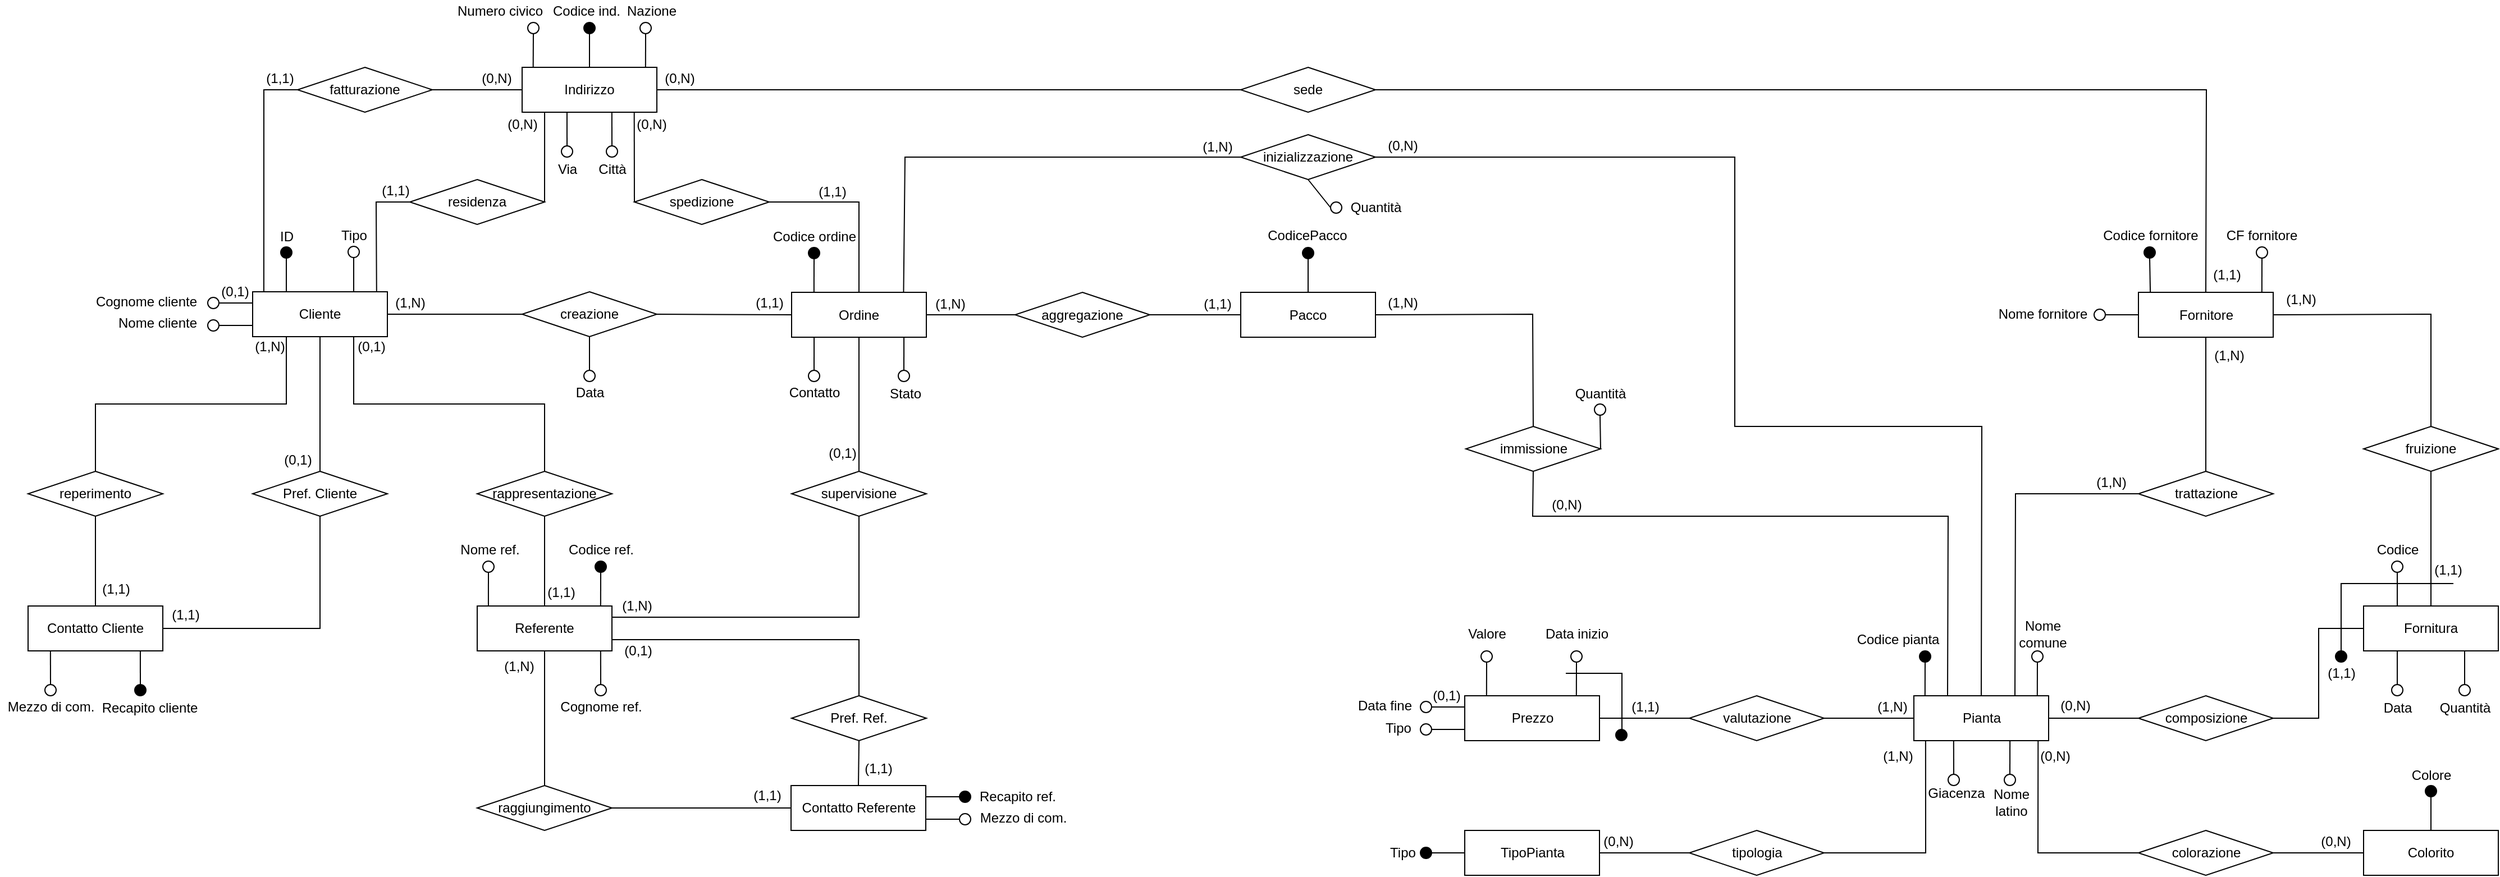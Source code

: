 <mxfile version="17.1.2" type="github">
  <diagram id="ni6ns9s3trIMgnXwsqBh" name="Page-1">
    <mxGraphModel dx="454" dy="235" grid="1" gridSize="10" guides="1" tooltips="1" connect="1" arrows="1" fold="1" page="1" pageScale="1" pageWidth="1169" pageHeight="827" math="0" shadow="0">
      <root>
        <mxCell id="0" />
        <mxCell id="1" parent="0" />
        <mxCell id="4iwTf2Q5Y9JTk8ooHyW_-1" value="Cliente" style="rounded=0;whiteSpace=wrap;html=1;strokeWidth=1;perimeterSpacing=0;" parent="1" vertex="1">
          <mxGeometry x="320" y="280" width="120" height="40" as="geometry" />
        </mxCell>
        <mxCell id="4iwTf2Q5Y9JTk8ooHyW_-2" value="" style="endArrow=none;html=1;rounded=0;fillColor=#000000;exitX=0.5;exitY=1;exitDx=0;exitDy=0;entryX=0.25;entryY=0;entryDx=0;entryDy=0;" parent="1" source="4iwTf2Q5Y9JTk8ooHyW_-3" target="4iwTf2Q5Y9JTk8ooHyW_-1" edge="1">
          <mxGeometry width="50" height="50" relative="1" as="geometry">
            <mxPoint x="331.08" y="261" as="sourcePoint" />
            <mxPoint x="331" y="270" as="targetPoint" />
          </mxGeometry>
        </mxCell>
        <mxCell id="4iwTf2Q5Y9JTk8ooHyW_-3" value="" style="ellipse;whiteSpace=wrap;html=1;aspect=fixed;strokeWidth=1;fillColor=#000000;" parent="1" vertex="1">
          <mxGeometry x="345" y="240" width="10" height="10" as="geometry" />
        </mxCell>
        <mxCell id="4iwTf2Q5Y9JTk8ooHyW_-4" value="ID" style="text;html=1;align=center;verticalAlign=middle;resizable=0;points=[];autosize=1;strokeColor=none;fillColor=none;" parent="1" vertex="1">
          <mxGeometry x="335" y="221" width="30" height="20" as="geometry" />
        </mxCell>
        <mxCell id="4iwTf2Q5Y9JTk8ooHyW_-42" value="Referente" style="rounded=0;whiteSpace=wrap;html=1;strokeWidth=1;perimeterSpacing=0;" parent="1" vertex="1">
          <mxGeometry x="520" y="560" width="120" height="40" as="geometry" />
        </mxCell>
        <mxCell id="4iwTf2Q5Y9JTk8ooHyW_-43" value="rappresentazione" style="rhombus;whiteSpace=wrap;html=1;" parent="1" vertex="1">
          <mxGeometry x="520" y="440" width="120" height="40" as="geometry" />
        </mxCell>
        <mxCell id="4iwTf2Q5Y9JTk8ooHyW_-44" value="" style="endArrow=none;html=1;rounded=0;exitX=0.5;exitY=0;exitDx=0;exitDy=0;entryX=0.75;entryY=1;entryDx=0;entryDy=0;" parent="1" source="4iwTf2Q5Y9JTk8ooHyW_-43" target="4iwTf2Q5Y9JTk8ooHyW_-1" edge="1">
          <mxGeometry width="50" height="50" relative="1" as="geometry">
            <mxPoint x="491" y="601" as="sourcePoint" />
            <mxPoint x="390" y="400" as="targetPoint" />
            <Array as="points">
              <mxPoint x="580" y="380" />
              <mxPoint x="540" y="380" />
              <mxPoint x="410" y="380" />
            </Array>
          </mxGeometry>
        </mxCell>
        <mxCell id="4iwTf2Q5Y9JTk8ooHyW_-45" value="" style="endArrow=none;html=1;rounded=0;exitX=0.5;exitY=0;exitDx=0;exitDy=0;entryX=0.5;entryY=1;entryDx=0;entryDy=0;" parent="1" source="4iwTf2Q5Y9JTk8ooHyW_-42" target="4iwTf2Q5Y9JTk8ooHyW_-43" edge="1">
          <mxGeometry width="50" height="50" relative="1" as="geometry">
            <mxPoint x="531" y="481" as="sourcePoint" />
            <mxPoint x="611" y="501" as="targetPoint" />
          </mxGeometry>
        </mxCell>
        <mxCell id="4iwTf2Q5Y9JTk8ooHyW_-46" value="" style="ellipse;whiteSpace=wrap;html=1;aspect=fixed;strokeWidth=1;fillColor=none;" parent="1" vertex="1">
          <mxGeometry x="525" y="520" width="10" height="10" as="geometry" />
        </mxCell>
        <mxCell id="4iwTf2Q5Y9JTk8ooHyW_-47" value="" style="endArrow=none;html=1;rounded=0;fillColor=#000000;exitX=0.5;exitY=1;exitDx=0;exitDy=0;entryX=0.083;entryY=0.01;entryDx=0;entryDy=0;entryPerimeter=0;" parent="1" source="4iwTf2Q5Y9JTk8ooHyW_-46" target="4iwTf2Q5Y9JTk8ooHyW_-42" edge="1">
          <mxGeometry width="50" height="50" relative="1" as="geometry">
            <mxPoint x="471" y="571" as="sourcePoint" />
            <mxPoint x="521" y="571" as="targetPoint" />
          </mxGeometry>
        </mxCell>
        <mxCell id="4iwTf2Q5Y9JTk8ooHyW_-48" value="Nome ref." style="text;html=1;align=center;verticalAlign=middle;resizable=0;points=[];autosize=1;strokeColor=none;fillColor=none;" parent="1" vertex="1">
          <mxGeometry x="496" y="500" width="70" height="20" as="geometry" />
        </mxCell>
        <mxCell id="4iwTf2Q5Y9JTk8ooHyW_-49" value="" style="ellipse;whiteSpace=wrap;html=1;aspect=fixed;strokeWidth=1;fillColor=none;" parent="1" vertex="1">
          <mxGeometry x="625" y="630" width="10" height="10" as="geometry" />
        </mxCell>
        <mxCell id="4iwTf2Q5Y9JTk8ooHyW_-50" value="" style="endArrow=none;html=1;rounded=0;fillColor=#000000;entryX=0.916;entryY=1.012;entryDx=0;entryDy=0;exitX=0.5;exitY=0;exitDx=0;exitDy=0;entryPerimeter=0;" parent="1" source="4iwTf2Q5Y9JTk8ooHyW_-49" target="4iwTf2Q5Y9JTk8ooHyW_-42" edge="1">
          <mxGeometry width="50" height="50" relative="1" as="geometry">
            <mxPoint x="491" y="591" as="sourcePoint" />
            <mxPoint x="521" y="591" as="targetPoint" />
          </mxGeometry>
        </mxCell>
        <mxCell id="4iwTf2Q5Y9JTk8ooHyW_-51" value="Cognome ref." style="text;html=1;align=center;verticalAlign=middle;resizable=0;points=[];autosize=1;strokeColor=none;fillColor=none;" parent="1" vertex="1">
          <mxGeometry x="585" y="640" width="90" height="20" as="geometry" />
        </mxCell>
        <mxCell id="4iwTf2Q5Y9JTk8ooHyW_-54" value="" style="ellipse;whiteSpace=wrap;html=1;aspect=fixed;strokeWidth=1;fillColor=#000000;" parent="1" vertex="1">
          <mxGeometry x="625" y="520" width="10" height="10" as="geometry" />
        </mxCell>
        <mxCell id="4iwTf2Q5Y9JTk8ooHyW_-55" value="(0,1)" style="text;html=1;strokeColor=none;fillColor=none;align=center;verticalAlign=middle;whiteSpace=wrap;rounded=0;" parent="1" vertex="1">
          <mxGeometry x="396" y="314" width="60" height="30" as="geometry" />
        </mxCell>
        <mxCell id="4iwTf2Q5Y9JTk8ooHyW_-56" value="(1,1)" style="text;html=1;strokeColor=none;fillColor=none;align=center;verticalAlign=middle;whiteSpace=wrap;rounded=0;" parent="1" vertex="1">
          <mxGeometry x="565" y="533" width="60" height="30" as="geometry" />
        </mxCell>
        <mxCell id="4iwTf2Q5Y9JTk8ooHyW_-58" value="creazione" style="rhombus;whiteSpace=wrap;html=1;" parent="1" vertex="1">
          <mxGeometry x="560" y="280" width="120" height="40" as="geometry" />
        </mxCell>
        <mxCell id="4iwTf2Q5Y9JTk8ooHyW_-59" value="" style="endArrow=none;html=1;rounded=0;exitX=1;exitY=0.5;exitDx=0;exitDy=0;entryX=0;entryY=0.5;entryDx=0;entryDy=0;" parent="1" source="4iwTf2Q5Y9JTk8ooHyW_-1" target="4iwTf2Q5Y9JTk8ooHyW_-58" edge="1">
          <mxGeometry width="50" height="50" relative="1" as="geometry">
            <mxPoint x="551" y="341" as="sourcePoint" />
            <mxPoint x="601" y="291" as="targetPoint" />
          </mxGeometry>
        </mxCell>
        <mxCell id="4iwTf2Q5Y9JTk8ooHyW_-67" value="Via" style="text;html=1;align=center;verticalAlign=middle;resizable=0;points=[];autosize=1;strokeColor=none;fillColor=none;" parent="1" vertex="1">
          <mxGeometry x="585" y="161" width="30" height="20" as="geometry" />
        </mxCell>
        <mxCell id="4iwTf2Q5Y9JTk8ooHyW_-68" value="Numero civico" style="text;html=1;align=center;verticalAlign=middle;resizable=0;points=[];autosize=1;strokeColor=none;fillColor=none;" parent="1" vertex="1">
          <mxGeometry x="495" y="20" width="90" height="20" as="geometry" />
        </mxCell>
        <mxCell id="4iwTf2Q5Y9JTk8ooHyW_-69" value="Città" style="text;html=1;align=center;verticalAlign=middle;resizable=0;points=[];autosize=1;strokeColor=none;fillColor=none;" parent="1" vertex="1">
          <mxGeometry x="620" y="161" width="40" height="20" as="geometry" />
        </mxCell>
        <mxCell id="4iwTf2Q5Y9JTk8ooHyW_-72" value="Nazione" style="text;html=1;align=center;verticalAlign=middle;resizable=0;points=[];autosize=1;strokeColor=none;fillColor=none;" parent="1" vertex="1">
          <mxGeometry x="645" y="20" width="60" height="20" as="geometry" />
        </mxCell>
        <mxCell id="4iwTf2Q5Y9JTk8ooHyW_-75" value="Ordine" style="rounded=0;whiteSpace=wrap;html=1;strokeWidth=1;perimeterSpacing=0;" parent="1" vertex="1">
          <mxGeometry x="800" y="280.5" width="120" height="40" as="geometry" />
        </mxCell>
        <mxCell id="4iwTf2Q5Y9JTk8ooHyW_-76" value="Stato" style="text;html=1;align=center;verticalAlign=middle;resizable=0;points=[];autosize=1;strokeColor=none;fillColor=none;" parent="1" vertex="1">
          <mxGeometry x="881" y="361" width="40" height="20" as="geometry" />
        </mxCell>
        <mxCell id="4iwTf2Q5Y9JTk8ooHyW_-77" value="Pacco" style="rounded=0;whiteSpace=wrap;html=1;strokeWidth=1;perimeterSpacing=0;" parent="1" vertex="1">
          <mxGeometry x="1200" y="280.5" width="120" height="40" as="geometry" />
        </mxCell>
        <mxCell id="4iwTf2Q5Y9JTk8ooHyW_-78" value="" style="endArrow=none;html=1;rounded=0;fillColor=#000000;exitX=0.5;exitY=1;exitDx=0;exitDy=0;entryX=0.166;entryY=-0.004;entryDx=0;entryDy=0;entryPerimeter=0;" parent="1" source="4iwTf2Q5Y9JTk8ooHyW_-79" target="4iwTf2Q5Y9JTk8ooHyW_-75" edge="1">
          <mxGeometry width="50" height="50" relative="1" as="geometry">
            <mxPoint x="820" y="260.5" as="sourcePoint" />
            <mxPoint x="820" y="270" as="targetPoint" />
          </mxGeometry>
        </mxCell>
        <mxCell id="4iwTf2Q5Y9JTk8ooHyW_-79" value="" style="ellipse;whiteSpace=wrap;html=1;aspect=fixed;strokeWidth=1;fillColor=#000000;" parent="1" vertex="1">
          <mxGeometry x="815" y="240.5" width="10" height="10" as="geometry" />
        </mxCell>
        <mxCell id="4iwTf2Q5Y9JTk8ooHyW_-80" value="Codice ordine" style="text;html=1;align=center;verticalAlign=middle;resizable=0;points=[];autosize=1;strokeColor=none;fillColor=none;" parent="1" vertex="1">
          <mxGeometry x="775" y="220.5" width="90" height="20" as="geometry" />
        </mxCell>
        <mxCell id="4iwTf2Q5Y9JTk8ooHyW_-81" value="" style="ellipse;whiteSpace=wrap;html=1;aspect=fixed;strokeWidth=1;fillColor=none;" parent="1" vertex="1">
          <mxGeometry x="815" y="350" width="10" height="10" as="geometry" />
        </mxCell>
        <mxCell id="4iwTf2Q5Y9JTk8ooHyW_-82" value="Contatto" style="text;html=1;align=center;verticalAlign=middle;resizable=0;points=[];autosize=1;strokeColor=none;fillColor=none;" parent="1" vertex="1">
          <mxGeometry x="790" y="360" width="60" height="20" as="geometry" />
        </mxCell>
        <mxCell id="4iwTf2Q5Y9JTk8ooHyW_-83" value="" style="endArrow=none;html=1;rounded=0;fillColor=#000000;entryX=0.5;entryY=0;entryDx=0;entryDy=0;exitX=0.5;exitY=1;exitDx=0;exitDy=0;" parent="1" source="4iwTf2Q5Y9JTk8ooHyW_-84" target="4iwTf2Q5Y9JTk8ooHyW_-77" edge="1">
          <mxGeometry width="50" height="50" relative="1" as="geometry">
            <mxPoint x="1219" y="260.5" as="sourcePoint" />
            <mxPoint x="1218.92" y="280.5" as="targetPoint" />
          </mxGeometry>
        </mxCell>
        <mxCell id="4iwTf2Q5Y9JTk8ooHyW_-84" value="" style="ellipse;whiteSpace=wrap;html=1;aspect=fixed;strokeWidth=1;fillColor=#000000;" parent="1" vertex="1">
          <mxGeometry x="1255" y="240.5" width="10" height="10" as="geometry" />
        </mxCell>
        <mxCell id="4iwTf2Q5Y9JTk8ooHyW_-85" value="CodicePacco" style="text;html=1;align=center;verticalAlign=middle;resizable=0;points=[];autosize=1;strokeColor=none;fillColor=none;" parent="1" vertex="1">
          <mxGeometry x="1214" y="220" width="90" height="20" as="geometry" />
        </mxCell>
        <mxCell id="4iwTf2Q5Y9JTk8ooHyW_-86" value="aggregazione" style="rhombus;whiteSpace=wrap;html=1;" parent="1" vertex="1">
          <mxGeometry x="999" y="280.5" width="120" height="40" as="geometry" />
        </mxCell>
        <mxCell id="4iwTf2Q5Y9JTk8ooHyW_-87" value="" style="endArrow=none;html=1;rounded=0;entryX=0;entryY=0.5;entryDx=0;entryDy=0;exitX=1;exitY=0.5;exitDx=0;exitDy=0;" parent="1" source="4iwTf2Q5Y9JTk8ooHyW_-86" target="4iwTf2Q5Y9JTk8ooHyW_-77" edge="1">
          <mxGeometry width="50" height="50" relative="1" as="geometry">
            <mxPoint x="1099" y="370.5" as="sourcePoint" />
            <mxPoint x="1149" y="320.5" as="targetPoint" />
          </mxGeometry>
        </mxCell>
        <mxCell id="4iwTf2Q5Y9JTk8ooHyW_-88" value="" style="endArrow=none;html=1;rounded=0;entryX=1;entryY=0.5;entryDx=0;entryDy=0;exitX=0;exitY=0.5;exitDx=0;exitDy=0;" parent="1" source="4iwTf2Q5Y9JTk8ooHyW_-86" target="4iwTf2Q5Y9JTk8ooHyW_-75" edge="1">
          <mxGeometry width="50" height="50" relative="1" as="geometry">
            <mxPoint x="1102" y="370.5" as="sourcePoint" />
            <mxPoint x="1152" y="320.5" as="targetPoint" />
          </mxGeometry>
        </mxCell>
        <mxCell id="4iwTf2Q5Y9JTk8ooHyW_-89" value="immissione" style="rhombus;whiteSpace=wrap;html=1;" parent="1" vertex="1">
          <mxGeometry x="1400.5" y="400" width="120" height="40" as="geometry" />
        </mxCell>
        <mxCell id="4iwTf2Q5Y9JTk8ooHyW_-90" value="" style="endArrow=none;html=1;rounded=0;entryX=0.5;entryY=0;entryDx=0;entryDy=0;exitX=1;exitY=0.5;exitDx=0;exitDy=0;" parent="1" source="4iwTf2Q5Y9JTk8ooHyW_-77" target="4iwTf2Q5Y9JTk8ooHyW_-89" edge="1">
          <mxGeometry width="50" height="50" relative="1" as="geometry">
            <mxPoint x="1319" y="350.5" as="sourcePoint" />
            <mxPoint x="1369" y="300.5" as="targetPoint" />
            <Array as="points">
              <mxPoint x="1460" y="300" />
            </Array>
          </mxGeometry>
        </mxCell>
        <mxCell id="4iwTf2Q5Y9JTk8ooHyW_-91" value="" style="endArrow=none;html=1;rounded=0;exitX=0.5;exitY=1;exitDx=0;exitDy=0;entryX=0.25;entryY=0;entryDx=0;entryDy=0;" parent="1" source="4iwTf2Q5Y9JTk8ooHyW_-89" target="4iwTf2Q5Y9JTk8ooHyW_-135" edge="1">
          <mxGeometry width="50" height="50" relative="1" as="geometry">
            <mxPoint x="1530" y="310" as="sourcePoint" />
            <mxPoint x="1600" y="450" as="targetPoint" />
            <Array as="points">
              <mxPoint x="1460" y="480" />
              <mxPoint x="1830" y="480" />
            </Array>
          </mxGeometry>
        </mxCell>
        <mxCell id="4iwTf2Q5Y9JTk8ooHyW_-95" value="(1,N)" style="text;html=1;align=center;verticalAlign=middle;resizable=0;points=[];autosize=1;strokeColor=none;fillColor=none;" parent="1" vertex="1">
          <mxGeometry x="921" y="280.5" width="40" height="20" as="geometry" />
        </mxCell>
        <mxCell id="4iwTf2Q5Y9JTk8ooHyW_-96" value="(1,1)" style="text;html=1;align=center;verticalAlign=middle;resizable=0;points=[];autosize=1;strokeColor=none;fillColor=none;" parent="1" vertex="1">
          <mxGeometry x="1159" y="280.5" width="40" height="20" as="geometry" />
        </mxCell>
        <mxCell id="4iwTf2Q5Y9JTk8ooHyW_-97" value="inizializzazione" style="rhombus;whiteSpace=wrap;html=1;" parent="1" vertex="1">
          <mxGeometry x="1200" y="140" width="120" height="40" as="geometry" />
        </mxCell>
        <mxCell id="4iwTf2Q5Y9JTk8ooHyW_-111" value="" style="endArrow=none;html=1;rounded=0;entryX=0;entryY=0.5;entryDx=0;entryDy=0;exitX=0.831;exitY=0.005;exitDx=0;exitDy=0;exitPerimeter=0;" parent="1" source="4iwTf2Q5Y9JTk8ooHyW_-75" target="4iwTf2Q5Y9JTk8ooHyW_-97" edge="1">
          <mxGeometry width="50" height="50" relative="1" as="geometry">
            <mxPoint x="901" y="321" as="sourcePoint" />
            <mxPoint x="991" y="260.5" as="targetPoint" />
            <Array as="points">
              <mxPoint x="901" y="160" />
            </Array>
          </mxGeometry>
        </mxCell>
        <mxCell id="4iwTf2Q5Y9JTk8ooHyW_-115" value="Quantità" style="text;html=1;align=center;verticalAlign=middle;resizable=0;points=[];autosize=1;strokeColor=none;fillColor=none;" parent="1" vertex="1">
          <mxGeometry x="1290" y="195" width="60" height="20" as="geometry" />
        </mxCell>
        <mxCell id="4iwTf2Q5Y9JTk8ooHyW_-116" value="" style="endArrow=none;html=1;rounded=0;fillColor=#000000;exitX=0.5;exitY=1;exitDx=0;exitDy=0;entryX=1;entryY=0.5;entryDx=0;entryDy=0;" parent="1" source="4iwTf2Q5Y9JTk8ooHyW_-117" target="4iwTf2Q5Y9JTk8ooHyW_-89" edge="1">
          <mxGeometry width="50" height="50" relative="1" as="geometry">
            <mxPoint x="1594.5" y="265.5" as="sourcePoint" />
            <mxPoint x="1530" y="420" as="targetPoint" />
          </mxGeometry>
        </mxCell>
        <mxCell id="4iwTf2Q5Y9JTk8ooHyW_-117" value="" style="ellipse;whiteSpace=wrap;html=1;aspect=fixed;strokeWidth=1;fillColor=none;" parent="1" vertex="1">
          <mxGeometry x="1515" y="380" width="10" height="10" as="geometry" />
        </mxCell>
        <mxCell id="4iwTf2Q5Y9JTk8ooHyW_-118" value="Quantità" style="text;html=1;align=center;verticalAlign=middle;resizable=0;points=[];autosize=1;strokeColor=none;fillColor=none;" parent="1" vertex="1">
          <mxGeometry x="1490" y="361" width="60" height="20" as="geometry" />
        </mxCell>
        <mxCell id="4iwTf2Q5Y9JTk8ooHyW_-119" value="(1,N)" style="text;html=1;align=center;verticalAlign=middle;resizable=0;points=[];autosize=1;strokeColor=none;fillColor=none;" parent="1" vertex="1">
          <mxGeometry x="1324" y="280" width="40" height="20" as="geometry" />
        </mxCell>
        <mxCell id="4iwTf2Q5Y9JTk8ooHyW_-120" value="(0,N)" style="text;html=1;align=center;verticalAlign=middle;resizable=0;points=[];autosize=1;strokeColor=none;fillColor=none;" parent="1" vertex="1">
          <mxGeometry x="1470" y="460" width="40" height="20" as="geometry" />
        </mxCell>
        <mxCell id="4iwTf2Q5Y9JTk8ooHyW_-121" value="" style="endArrow=none;html=1;rounded=0;exitX=1;exitY=0.5;exitDx=0;exitDy=0;entryX=0;entryY=0.5;entryDx=0;entryDy=0;" parent="1" source="4iwTf2Q5Y9JTk8ooHyW_-58" target="4iwTf2Q5Y9JTk8ooHyW_-75" edge="1">
          <mxGeometry width="50" height="50" relative="1" as="geometry">
            <mxPoint x="751" y="351" as="sourcePoint" />
            <mxPoint x="790" y="300" as="targetPoint" />
          </mxGeometry>
        </mxCell>
        <mxCell id="4iwTf2Q5Y9JTk8ooHyW_-123" value="supervisione" style="rhombus;whiteSpace=wrap;html=1;" parent="1" vertex="1">
          <mxGeometry x="800" y="440" width="120" height="40" as="geometry" />
        </mxCell>
        <mxCell id="4iwTf2Q5Y9JTk8ooHyW_-124" value="" style="endArrow=none;html=1;rounded=0;exitX=1;exitY=0.25;exitDx=0;exitDy=0;entryX=0.5;entryY=1;entryDx=0;entryDy=0;" parent="1" source="4iwTf2Q5Y9JTk8ooHyW_-42" target="4iwTf2Q5Y9JTk8ooHyW_-123" edge="1">
          <mxGeometry width="50" height="50" relative="1" as="geometry">
            <mxPoint x="681" y="581" as="sourcePoint" />
            <mxPoint x="731" y="531" as="targetPoint" />
            <Array as="points">
              <mxPoint x="860" y="570" />
            </Array>
          </mxGeometry>
        </mxCell>
        <mxCell id="4iwTf2Q5Y9JTk8ooHyW_-125" value="" style="endArrow=none;html=1;rounded=0;exitX=0.5;exitY=0;exitDx=0;exitDy=0;entryX=0.5;entryY=1;entryDx=0;entryDy=0;" parent="1" source="4iwTf2Q5Y9JTk8ooHyW_-123" target="4iwTf2Q5Y9JTk8ooHyW_-75" edge="1">
          <mxGeometry width="50" height="50" relative="1" as="geometry">
            <mxPoint x="856" y="700" as="sourcePoint" />
            <mxPoint x="906" y="650" as="targetPoint" />
            <Array as="points">
              <mxPoint x="860" y="400" />
            </Array>
          </mxGeometry>
        </mxCell>
        <mxCell id="4iwTf2Q5Y9JTk8ooHyW_-126" value="" style="endArrow=none;html=1;rounded=0;exitX=0.5;exitY=0;exitDx=0;exitDy=0;entryX=0.167;entryY=1.013;entryDx=0;entryDy=0;entryPerimeter=0;" parent="1" source="4iwTf2Q5Y9JTk8ooHyW_-81" target="4iwTf2Q5Y9JTk8ooHyW_-75" edge="1">
          <mxGeometry width="50" height="50" relative="1" as="geometry">
            <mxPoint x="881" y="351" as="sourcePoint" />
            <mxPoint x="931" y="301" as="targetPoint" />
          </mxGeometry>
        </mxCell>
        <mxCell id="4iwTf2Q5Y9JTk8ooHyW_-128" value="(1,N)" style="text;html=1;align=center;verticalAlign=middle;resizable=0;points=[];autosize=1;strokeColor=none;fillColor=none;" parent="1" vertex="1">
          <mxGeometry x="1159" y="141" width="40" height="20" as="geometry" />
        </mxCell>
        <mxCell id="4iwTf2Q5Y9JTk8ooHyW_-129" value="(0,N)" style="text;html=1;align=center;verticalAlign=middle;resizable=0;points=[];autosize=1;strokeColor=none;fillColor=none;" parent="1" vertex="1">
          <mxGeometry x="1324" y="140" width="40" height="20" as="geometry" />
        </mxCell>
        <mxCell id="4iwTf2Q5Y9JTk8ooHyW_-130" value="" style="ellipse;whiteSpace=wrap;html=1;aspect=fixed;strokeWidth=1;fillColor=none;" parent="1" vertex="1">
          <mxGeometry x="895" y="350" width="10" height="10" as="geometry" />
        </mxCell>
        <mxCell id="4iwTf2Q5Y9JTk8ooHyW_-131" value="" style="endArrow=none;html=1;rounded=0;exitX=0.5;exitY=0;exitDx=0;exitDy=0;entryX=0.167;entryY=1.013;entryDx=0;entryDy=0;entryPerimeter=0;" parent="1" source="4iwTf2Q5Y9JTk8ooHyW_-130" edge="1">
          <mxGeometry width="50" height="50" relative="1" as="geometry">
            <mxPoint x="900" y="350.98" as="sourcePoint" />
            <mxPoint x="900.04" y="321" as="targetPoint" />
          </mxGeometry>
        </mxCell>
        <mxCell id="4iwTf2Q5Y9JTk8ooHyW_-135" value="Pianta" style="rounded=0;whiteSpace=wrap;html=1;strokeWidth=1;perimeterSpacing=0;" parent="1" vertex="1">
          <mxGeometry x="1799.5" y="640" width="120" height="40" as="geometry" />
        </mxCell>
        <mxCell id="4iwTf2Q5Y9JTk8ooHyW_-147" value="" style="endArrow=none;html=1;rounded=0;fillColor=#000000;entryX=0.166;entryY=0;entryDx=0;entryDy=0;entryPerimeter=0;exitX=0.5;exitY=1;exitDx=0;exitDy=0;" parent="1" source="4iwTf2Q5Y9JTk8ooHyW_-148" edge="1">
          <mxGeometry width="50" height="50" relative="1" as="geometry">
            <mxPoint x="1809.5" y="620" as="sourcePoint" />
            <mxPoint x="1809.42" y="640" as="targetPoint" />
          </mxGeometry>
        </mxCell>
        <mxCell id="4iwTf2Q5Y9JTk8ooHyW_-148" value="" style="ellipse;whiteSpace=wrap;html=1;aspect=fixed;strokeWidth=1;fillColor=#000000;" parent="1" vertex="1">
          <mxGeometry x="1804.5" y="600" width="10" height="10" as="geometry" />
        </mxCell>
        <mxCell id="4iwTf2Q5Y9JTk8ooHyW_-149" value="Codice pianta" style="text;html=1;align=center;verticalAlign=middle;resizable=0;points=[];autosize=1;strokeColor=none;fillColor=none;" parent="1" vertex="1">
          <mxGeometry x="1740" y="580" width="90" height="20" as="geometry" />
        </mxCell>
        <mxCell id="4iwTf2Q5Y9JTk8ooHyW_-150" value="Nome &lt;br&gt;latino" style="text;html=1;align=center;verticalAlign=middle;resizable=0;points=[];autosize=1;strokeColor=none;fillColor=none;" parent="1" vertex="1">
          <mxGeometry x="1861" y="720" width="50" height="30" as="geometry" />
        </mxCell>
        <mxCell id="4iwTf2Q5Y9JTk8ooHyW_-151" value="" style="endArrow=none;html=1;rounded=0;fillColor=#000000;entryX=0.166;entryY=0;entryDx=0;entryDy=0;entryPerimeter=0;exitX=0.5;exitY=1;exitDx=0;exitDy=0;" parent="1" source="4iwTf2Q5Y9JTk8ooHyW_-152" edge="1">
          <mxGeometry width="50" height="50" relative="1" as="geometry">
            <mxPoint x="1909.5" y="620" as="sourcePoint" />
            <mxPoint x="1909.42" y="640" as="targetPoint" />
          </mxGeometry>
        </mxCell>
        <mxCell id="4iwTf2Q5Y9JTk8ooHyW_-152" value="" style="ellipse;whiteSpace=wrap;html=1;aspect=fixed;strokeWidth=1;fillColor=none;" parent="1" vertex="1">
          <mxGeometry x="1904.5" y="600" width="10" height="10" as="geometry" />
        </mxCell>
        <mxCell id="4iwTf2Q5Y9JTk8ooHyW_-153" value="Nome &lt;br&gt;comune" style="text;html=1;align=center;verticalAlign=middle;resizable=0;points=[];autosize=1;strokeColor=none;fillColor=none;" parent="1" vertex="1">
          <mxGeometry x="1883.5" y="570" width="60" height="30" as="geometry" />
        </mxCell>
        <mxCell id="4iwTf2Q5Y9JTk8ooHyW_-157" value="Prezzo" style="rounded=0;whiteSpace=wrap;html=1;strokeWidth=1;perimeterSpacing=0;" parent="1" vertex="1">
          <mxGeometry x="1399.5" y="640" width="120" height="40" as="geometry" />
        </mxCell>
        <mxCell id="4iwTf2Q5Y9JTk8ooHyW_-158" value="valutazione" style="rhombus;whiteSpace=wrap;html=1;" parent="1" vertex="1">
          <mxGeometry x="1599.5" y="640" width="120" height="40" as="geometry" />
        </mxCell>
        <mxCell id="4iwTf2Q5Y9JTk8ooHyW_-159" value="" style="endArrow=none;html=1;rounded=0;entryX=0;entryY=0.5;entryDx=0;entryDy=0;exitX=1;exitY=0.5;exitDx=0;exitDy=0;" parent="1" source="4iwTf2Q5Y9JTk8ooHyW_-158" target="4iwTf2Q5Y9JTk8ooHyW_-135" edge="1">
          <mxGeometry width="50" height="50" relative="1" as="geometry">
            <mxPoint x="1689.5" y="760" as="sourcePoint" />
            <mxPoint x="1739.5" y="710" as="targetPoint" />
          </mxGeometry>
        </mxCell>
        <mxCell id="4iwTf2Q5Y9JTk8ooHyW_-160" value="" style="endArrow=none;html=1;rounded=0;entryX=1;entryY=0.5;entryDx=0;entryDy=0;exitX=0;exitY=0.5;exitDx=0;exitDy=0;" parent="1" source="4iwTf2Q5Y9JTk8ooHyW_-158" target="4iwTf2Q5Y9JTk8ooHyW_-157" edge="1">
          <mxGeometry width="50" height="50" relative="1" as="geometry">
            <mxPoint x="1689.5" y="760" as="sourcePoint" />
            <mxPoint x="1739.5" y="710" as="targetPoint" />
          </mxGeometry>
        </mxCell>
        <mxCell id="4iwTf2Q5Y9JTk8ooHyW_-161" value="" style="endArrow=none;html=1;rounded=0;fillColor=#000000;entryX=0.166;entryY=0;entryDx=0;entryDy=0;entryPerimeter=0;exitX=0.5;exitY=1;exitDx=0;exitDy=0;" parent="1" source="4iwTf2Q5Y9JTk8ooHyW_-162" edge="1">
          <mxGeometry width="50" height="50" relative="1" as="geometry">
            <mxPoint x="1419" y="620" as="sourcePoint" />
            <mxPoint x="1418.92" y="640" as="targetPoint" />
          </mxGeometry>
        </mxCell>
        <mxCell id="4iwTf2Q5Y9JTk8ooHyW_-162" value="" style="ellipse;whiteSpace=wrap;html=1;aspect=fixed;strokeWidth=1;fillColor=none;" parent="1" vertex="1">
          <mxGeometry x="1414" y="600" width="10" height="10" as="geometry" />
        </mxCell>
        <mxCell id="4iwTf2Q5Y9JTk8ooHyW_-163" value="" style="endArrow=none;html=1;rounded=0;fillColor=#000000;entryX=0.166;entryY=0;entryDx=0;entryDy=0;entryPerimeter=0;exitX=0.5;exitY=1;exitDx=0;exitDy=0;" parent="1" source="4iwTf2Q5Y9JTk8ooHyW_-164" edge="1">
          <mxGeometry width="50" height="50" relative="1" as="geometry">
            <mxPoint x="1499" y="620" as="sourcePoint" />
            <mxPoint x="1498.92" y="640" as="targetPoint" />
          </mxGeometry>
        </mxCell>
        <mxCell id="4iwTf2Q5Y9JTk8ooHyW_-164" value="" style="ellipse;whiteSpace=wrap;html=1;aspect=fixed;strokeWidth=1;fillColor=none;" parent="1" vertex="1">
          <mxGeometry x="1494" y="600" width="10" height="10" as="geometry" />
        </mxCell>
        <mxCell id="4iwTf2Q5Y9JTk8ooHyW_-165" value="Data inizio" style="text;html=1;align=center;verticalAlign=middle;resizable=0;points=[];autosize=1;strokeColor=none;fillColor=none;" parent="1" vertex="1">
          <mxGeometry x="1464" y="575" width="70" height="20" as="geometry" />
        </mxCell>
        <mxCell id="4iwTf2Q5Y9JTk8ooHyW_-166" value="Valore" style="text;html=1;align=center;verticalAlign=middle;resizable=0;points=[];autosize=1;strokeColor=none;fillColor=none;" parent="1" vertex="1">
          <mxGeometry x="1394" y="575" width="50" height="20" as="geometry" />
        </mxCell>
        <mxCell id="4iwTf2Q5Y9JTk8ooHyW_-167" value="" style="endArrow=none;html=1;rounded=0;" parent="1" edge="1">
          <mxGeometry width="50" height="50" relative="1" as="geometry">
            <mxPoint x="1489.5" y="620" as="sourcePoint" />
            <mxPoint x="1539.5" y="670" as="targetPoint" />
            <Array as="points">
              <mxPoint x="1539.5" y="620" />
            </Array>
          </mxGeometry>
        </mxCell>
        <mxCell id="4iwTf2Q5Y9JTk8ooHyW_-168" value="" style="ellipse;whiteSpace=wrap;html=1;aspect=fixed;strokeWidth=1;fillColor=#000000;" parent="1" vertex="1">
          <mxGeometry x="1534" y="670" width="10" height="10" as="geometry" />
        </mxCell>
        <mxCell id="4iwTf2Q5Y9JTk8ooHyW_-169" value="(1,N)" style="text;html=1;align=center;verticalAlign=middle;resizable=0;points=[];autosize=1;strokeColor=none;fillColor=none;" parent="1" vertex="1">
          <mxGeometry x="1759.5" y="640" width="40" height="20" as="geometry" />
        </mxCell>
        <mxCell id="4iwTf2Q5Y9JTk8ooHyW_-170" value="(1,1)" style="text;html=1;align=center;verticalAlign=middle;resizable=0;points=[];autosize=1;strokeColor=none;fillColor=none;" parent="1" vertex="1">
          <mxGeometry x="1539.5" y="640" width="40" height="20" as="geometry" />
        </mxCell>
        <mxCell id="4iwTf2Q5Y9JTk8ooHyW_-184" value="" style="ellipse;whiteSpace=wrap;html=1;aspect=fixed;strokeWidth=1;fillColor=none;" parent="1" vertex="1">
          <mxGeometry x="615" y="350" width="10" height="10" as="geometry" />
        </mxCell>
        <mxCell id="4iwTf2Q5Y9JTk8ooHyW_-185" value="Data" style="text;html=1;align=center;verticalAlign=middle;resizable=0;points=[];autosize=1;strokeColor=none;fillColor=none;" parent="1" vertex="1">
          <mxGeometry x="600" y="360" width="40" height="20" as="geometry" />
        </mxCell>
        <mxCell id="4iwTf2Q5Y9JTk8ooHyW_-186" value="" style="endArrow=none;html=1;rounded=0;exitX=0.5;exitY=0;exitDx=0;exitDy=0;entryX=0.5;entryY=1;entryDx=0;entryDy=0;" parent="1" source="4iwTf2Q5Y9JTk8ooHyW_-184" target="4iwTf2Q5Y9JTk8ooHyW_-58" edge="1">
          <mxGeometry width="50" height="50" relative="1" as="geometry">
            <mxPoint x="682" y="355.49" as="sourcePoint" />
            <mxPoint x="621.04" y="325.51" as="targetPoint" />
          </mxGeometry>
        </mxCell>
        <mxCell id="4iwTf2Q5Y9JTk8ooHyW_-187" value="(1,1)" style="text;html=1;align=center;verticalAlign=middle;resizable=0;points=[];autosize=1;strokeColor=none;fillColor=none;" parent="1" vertex="1">
          <mxGeometry x="760" y="280" width="40" height="20" as="geometry" />
        </mxCell>
        <mxCell id="4iwTf2Q5Y9JTk8ooHyW_-188" value="(1,N)" style="text;html=1;align=center;verticalAlign=middle;resizable=0;points=[];autosize=1;strokeColor=none;fillColor=none;" parent="1" vertex="1">
          <mxGeometry x="440" y="280" width="40" height="20" as="geometry" />
        </mxCell>
        <mxCell id="4iwTf2Q5Y9JTk8ooHyW_-189" value="(0,1)" style="text;html=1;align=center;verticalAlign=middle;resizable=0;points=[];autosize=1;strokeColor=none;fillColor=none;" parent="1" vertex="1">
          <mxGeometry x="825" y="414" width="40" height="20" as="geometry" />
        </mxCell>
        <mxCell id="4iwTf2Q5Y9JTk8ooHyW_-190" value="(1,N)" style="text;html=1;align=center;verticalAlign=middle;resizable=0;points=[];autosize=1;strokeColor=none;fillColor=none;" parent="1" vertex="1">
          <mxGeometry x="642" y="550" width="40" height="20" as="geometry" />
        </mxCell>
        <mxCell id="4iwTf2Q5Y9JTk8ooHyW_-192" value="Fornitore" style="rounded=0;whiteSpace=wrap;html=1;strokeWidth=1;perimeterSpacing=0;" parent="1" vertex="1">
          <mxGeometry x="1999.5" y="280.5" width="120" height="40" as="geometry" />
        </mxCell>
        <mxCell id="4iwTf2Q5Y9JTk8ooHyW_-193" value="" style="endArrow=none;html=1;rounded=0;fillColor=#000000;exitX=0.5;exitY=1;exitDx=0;exitDy=0;entryX=0.088;entryY=-0.003;entryDx=0;entryDy=0;entryPerimeter=0;" parent="1" source="4iwTf2Q5Y9JTk8ooHyW_-194" target="4iwTf2Q5Y9JTk8ooHyW_-192" edge="1">
          <mxGeometry width="50" height="50" relative="1" as="geometry">
            <mxPoint x="2009.58" y="260" as="sourcePoint" />
            <mxPoint x="2010" y="270" as="targetPoint" />
          </mxGeometry>
        </mxCell>
        <mxCell id="4iwTf2Q5Y9JTk8ooHyW_-194" value="" style="ellipse;whiteSpace=wrap;html=1;aspect=fixed;strokeWidth=1;fillColor=#000000;" parent="1" vertex="1">
          <mxGeometry x="2004.5" y="240" width="10" height="10" as="geometry" />
        </mxCell>
        <mxCell id="4iwTf2Q5Y9JTk8ooHyW_-195" value="Codice fornitore" style="text;html=1;align=center;verticalAlign=middle;resizable=0;points=[];autosize=1;strokeColor=none;fillColor=none;" parent="1" vertex="1">
          <mxGeometry x="1959.5" y="220" width="100" height="20" as="geometry" />
        </mxCell>
        <mxCell id="4iwTf2Q5Y9JTk8ooHyW_-196" value="" style="endArrow=none;html=1;rounded=0;fillColor=#000000;exitX=1;exitY=0.5;exitDx=0;exitDy=0;entryX=0;entryY=0.5;entryDx=0;entryDy=0;" parent="1" source="4iwTf2Q5Y9JTk8ooHyW_-197" target="4iwTf2Q5Y9JTk8ooHyW_-192" edge="1">
          <mxGeometry width="50" height="50" relative="1" as="geometry">
            <mxPoint x="2059.58" y="260" as="sourcePoint" />
            <mxPoint x="2060" y="270" as="targetPoint" />
          </mxGeometry>
        </mxCell>
        <mxCell id="4iwTf2Q5Y9JTk8ooHyW_-197" value="" style="ellipse;whiteSpace=wrap;html=1;aspect=fixed;strokeWidth=1;fillColor=none;" parent="1" vertex="1">
          <mxGeometry x="1960" y="295.5" width="10" height="10" as="geometry" />
        </mxCell>
        <mxCell id="4iwTf2Q5Y9JTk8ooHyW_-198" value="Nome fornitore" style="text;html=1;align=center;verticalAlign=middle;resizable=0;points=[];autosize=1;strokeColor=none;fillColor=none;" parent="1" vertex="1">
          <mxGeometry x="1868.5" y="290" width="90" height="20" as="geometry" />
        </mxCell>
        <mxCell id="4iwTf2Q5Y9JTk8ooHyW_-199" value="" style="endArrow=none;html=1;rounded=0;fillColor=#000000;exitX=0.5;exitY=1;exitDx=0;exitDy=0;entryX=0.916;entryY=0.011;entryDx=0;entryDy=0;entryPerimeter=0;" parent="1" source="4iwTf2Q5Y9JTk8ooHyW_-200" target="4iwTf2Q5Y9JTk8ooHyW_-192" edge="1">
          <mxGeometry width="50" height="50" relative="1" as="geometry">
            <mxPoint x="2108.58" y="260" as="sourcePoint" />
            <mxPoint x="2110" y="270" as="targetPoint" />
          </mxGeometry>
        </mxCell>
        <mxCell id="4iwTf2Q5Y9JTk8ooHyW_-200" value="" style="ellipse;whiteSpace=wrap;html=1;aspect=fixed;strokeWidth=1;fillColor=none;" parent="1" vertex="1">
          <mxGeometry x="2104.5" y="240" width="10" height="10" as="geometry" />
        </mxCell>
        <mxCell id="4iwTf2Q5Y9JTk8ooHyW_-201" value="CF fornitore" style="text;html=1;align=center;verticalAlign=middle;resizable=0;points=[];autosize=1;strokeColor=none;fillColor=none;" parent="1" vertex="1">
          <mxGeometry x="2068.5" y="220" width="80" height="20" as="geometry" />
        </mxCell>
        <mxCell id="4iwTf2Q5Y9JTk8ooHyW_-203" value="fruizione" style="rhombus;whiteSpace=wrap;html=1;" parent="1" vertex="1">
          <mxGeometry x="2200" y="400" width="120" height="40" as="geometry" />
        </mxCell>
        <mxCell id="4iwTf2Q5Y9JTk8ooHyW_-204" value="composizione" style="rhombus;whiteSpace=wrap;html=1;" parent="1" vertex="1">
          <mxGeometry x="1999.5" y="640" width="120" height="40" as="geometry" />
        </mxCell>
        <mxCell id="4iwTf2Q5Y9JTk8ooHyW_-205" value="trattazione" style="rhombus;whiteSpace=wrap;html=1;" parent="1" vertex="1">
          <mxGeometry x="1999.5" y="440" width="120" height="40" as="geometry" />
        </mxCell>
        <mxCell id="4iwTf2Q5Y9JTk8ooHyW_-207" value="" style="ellipse;whiteSpace=wrap;html=1;aspect=fixed;strokeWidth=1;fillColor=none;" parent="1" vertex="1">
          <mxGeometry x="1880" y="710" width="10" height="10" as="geometry" />
        </mxCell>
        <mxCell id="4iwTf2Q5Y9JTk8ooHyW_-208" value="" style="endArrow=none;html=1;rounded=0;exitX=0.5;exitY=0;exitDx=0;exitDy=0;entryX=0.713;entryY=0.999;entryDx=0;entryDy=0;entryPerimeter=0;" parent="1" source="4iwTf2Q5Y9JTk8ooHyW_-207" target="4iwTf2Q5Y9JTk8ooHyW_-135" edge="1">
          <mxGeometry width="50" height="50" relative="1" as="geometry">
            <mxPoint x="1894" y="709.98" as="sourcePoint" />
            <mxPoint x="1884.5" y="680" as="targetPoint" />
          </mxGeometry>
        </mxCell>
        <mxCell id="4iwTf2Q5Y9JTk8ooHyW_-209" value="" style="endArrow=none;html=1;rounded=0;exitX=1;exitY=0.5;exitDx=0;exitDy=0;entryX=0;entryY=0.5;entryDx=0;entryDy=0;" parent="1" source="4iwTf2Q5Y9JTk8ooHyW_-135" target="4iwTf2Q5Y9JTk8ooHyW_-204" edge="1">
          <mxGeometry width="50" height="50" relative="1" as="geometry">
            <mxPoint x="2010" y="640" as="sourcePoint" />
            <mxPoint x="2060" y="590" as="targetPoint" />
          </mxGeometry>
        </mxCell>
        <mxCell id="4iwTf2Q5Y9JTk8ooHyW_-210" value="" style="endArrow=none;html=1;rounded=0;entryX=0;entryY=0.5;entryDx=0;entryDy=0;exitX=1;exitY=0.5;exitDx=0;exitDy=0;" parent="1" source="4iwTf2Q5Y9JTk8ooHyW_-204" target="iLhkmTH8O5mXpbuvHX9v-9" edge="1">
          <mxGeometry width="50" height="50" relative="1" as="geometry">
            <mxPoint x="2010" y="640" as="sourcePoint" />
            <mxPoint x="2200" y="660" as="targetPoint" />
            <Array as="points">
              <mxPoint x="2160" y="660" />
              <mxPoint x="2160" y="580" />
            </Array>
          </mxGeometry>
        </mxCell>
        <mxCell id="4iwTf2Q5Y9JTk8ooHyW_-211" value="" style="endArrow=none;html=1;rounded=0;entryX=0.5;entryY=1;entryDx=0;entryDy=0;exitX=0.5;exitY=0;exitDx=0;exitDy=0;" parent="1" source="iLhkmTH8O5mXpbuvHX9v-9" target="4iwTf2Q5Y9JTk8ooHyW_-203" edge="1">
          <mxGeometry width="50" height="50" relative="1" as="geometry">
            <mxPoint x="2260" y="640" as="sourcePoint" />
            <mxPoint x="2260" y="550" as="targetPoint" />
          </mxGeometry>
        </mxCell>
        <mxCell id="4iwTf2Q5Y9JTk8ooHyW_-212" value="" style="endArrow=none;html=1;rounded=0;exitX=1;exitY=0.5;exitDx=0;exitDy=0;entryX=0.5;entryY=0;entryDx=0;entryDy=0;" parent="1" source="4iwTf2Q5Y9JTk8ooHyW_-192" target="4iwTf2Q5Y9JTk8ooHyW_-203" edge="1">
          <mxGeometry width="50" height="50" relative="1" as="geometry">
            <mxPoint x="2200" y="360" as="sourcePoint" />
            <mxPoint x="2250" y="310" as="targetPoint" />
            <Array as="points">
              <mxPoint x="2260" y="300" />
            </Array>
          </mxGeometry>
        </mxCell>
        <mxCell id="4iwTf2Q5Y9JTk8ooHyW_-214" value="" style="endArrow=none;html=1;rounded=0;entryX=0.5;entryY=1;entryDx=0;entryDy=0;exitX=0.5;exitY=0;exitDx=0;exitDy=0;" parent="1" source="4iwTf2Q5Y9JTk8ooHyW_-205" target="4iwTf2Q5Y9JTk8ooHyW_-192" edge="1">
          <mxGeometry width="50" height="50" relative="1" as="geometry">
            <mxPoint x="1990" y="430" as="sourcePoint" />
            <mxPoint x="2040" y="380" as="targetPoint" />
          </mxGeometry>
        </mxCell>
        <mxCell id="4iwTf2Q5Y9JTk8ooHyW_-215" value="" style="endArrow=none;html=1;rounded=0;entryX=0;entryY=0.5;entryDx=0;entryDy=0;exitX=0.75;exitY=0;exitDx=0;exitDy=0;" parent="1" source="4iwTf2Q5Y9JTk8ooHyW_-135" target="4iwTf2Q5Y9JTk8ooHyW_-205" edge="1">
          <mxGeometry width="50" height="50" relative="1" as="geometry">
            <mxPoint x="1990" y="550" as="sourcePoint" />
            <mxPoint x="2040" y="500" as="targetPoint" />
            <Array as="points">
              <mxPoint x="1890" y="460" />
            </Array>
          </mxGeometry>
        </mxCell>
        <mxCell id="4iwTf2Q5Y9JTk8ooHyW_-230" value="(1,N)" style="text;html=1;align=center;verticalAlign=middle;resizable=0;points=[];autosize=1;strokeColor=none;fillColor=none;" parent="1" vertex="1">
          <mxGeometry x="2060" y="327" width="40" height="20" as="geometry" />
        </mxCell>
        <mxCell id="4iwTf2Q5Y9JTk8ooHyW_-231" value="(1,N)" style="text;html=1;align=center;verticalAlign=middle;resizable=0;points=[];autosize=1;strokeColor=none;fillColor=none;" parent="1" vertex="1">
          <mxGeometry x="1955" y="440" width="40" height="20" as="geometry" />
        </mxCell>
        <mxCell id="4iwTf2Q5Y9JTk8ooHyW_-232" value="(1,N)" style="text;html=1;align=center;verticalAlign=middle;resizable=0;points=[];autosize=1;strokeColor=none;fillColor=none;" parent="1" vertex="1">
          <mxGeometry x="2123.5" y="277" width="40" height="20" as="geometry" />
        </mxCell>
        <mxCell id="4iwTf2Q5Y9JTk8ooHyW_-235" value="(0,N)" style="text;html=1;align=center;verticalAlign=middle;resizable=0;points=[];autosize=1;strokeColor=none;fillColor=none;" parent="1" vertex="1">
          <mxGeometry x="1923" y="639" width="40" height="20" as="geometry" />
        </mxCell>
        <mxCell id="4iwTf2Q5Y9JTk8ooHyW_-254" value="" style="endArrow=none;html=1;rounded=0;entryX=0.5;entryY=0;entryDx=0;entryDy=0;exitX=1;exitY=0.5;exitDx=0;exitDy=0;" parent="1" source="4iwTf2Q5Y9JTk8ooHyW_-97" target="4iwTf2Q5Y9JTk8ooHyW_-135" edge="1">
          <mxGeometry width="50" height="50" relative="1" as="geometry">
            <mxPoint x="1720" y="420" as="sourcePoint" />
            <mxPoint x="1790" y="510" as="targetPoint" />
            <Array as="points">
              <mxPoint x="1640" y="160" />
              <mxPoint x="1640" y="400" />
              <mxPoint x="1860" y="400" />
            </Array>
          </mxGeometry>
        </mxCell>
        <mxCell id="4iwTf2Q5Y9JTk8ooHyW_-266" value="" style="ellipse;whiteSpace=wrap;html=1;aspect=fixed;strokeWidth=1;fillColor=none;" parent="1" vertex="1">
          <mxGeometry x="1360" y="645" width="10" height="10" as="geometry" />
        </mxCell>
        <mxCell id="4iwTf2Q5Y9JTk8ooHyW_-267" value="" style="endArrow=none;html=1;rounded=0;exitX=1;exitY=0.5;exitDx=0;exitDy=0;entryX=0;entryY=0.25;entryDx=0;entryDy=0;" parent="1" source="4iwTf2Q5Y9JTk8ooHyW_-266" target="4iwTf2Q5Y9JTk8ooHyW_-157" edge="1">
          <mxGeometry width="50" height="50" relative="1" as="geometry">
            <mxPoint x="1480" y="680" as="sourcePoint" />
            <mxPoint x="1530" y="630" as="targetPoint" />
          </mxGeometry>
        </mxCell>
        <mxCell id="4iwTf2Q5Y9JTk8ooHyW_-268" value="Data fine" style="text;html=1;align=center;verticalAlign=middle;resizable=0;points=[];autosize=1;strokeColor=none;fillColor=none;" parent="1" vertex="1">
          <mxGeometry x="1298" y="639" width="60" height="20" as="geometry" />
        </mxCell>
        <mxCell id="4iwTf2Q5Y9JTk8ooHyW_-280" value="" style="ellipse;whiteSpace=wrap;html=1;aspect=fixed;strokeWidth=1;fillColor=#000000;" parent="1" vertex="1">
          <mxGeometry x="949.5" y="725" width="10" height="10" as="geometry" />
        </mxCell>
        <mxCell id="4iwTf2Q5Y9JTk8ooHyW_-281" value="" style="ellipse;whiteSpace=wrap;html=1;aspect=fixed;strokeWidth=1;fillColor=none;" parent="1" vertex="1">
          <mxGeometry x="949.5" y="745" width="10" height="10" as="geometry" />
        </mxCell>
        <mxCell id="4iwTf2Q5Y9JTk8ooHyW_-283" value="" style="endArrow=none;html=1;rounded=0;entryX=1;entryY=0.75;entryDx=0;entryDy=0;exitX=0;exitY=0.5;exitDx=0;exitDy=0;" parent="1" source="4iwTf2Q5Y9JTk8ooHyW_-281" target="4iwTf2Q5Y9JTk8ooHyW_-297" edge="1">
          <mxGeometry width="50" height="50" relative="1" as="geometry">
            <mxPoint x="769.5" y="759" as="sourcePoint" />
            <mxPoint x="609.5" y="760" as="targetPoint" />
          </mxGeometry>
        </mxCell>
        <mxCell id="4iwTf2Q5Y9JTk8ooHyW_-284" value="Recapito ref." style="text;html=1;align=center;verticalAlign=middle;resizable=0;points=[];autosize=1;strokeColor=none;fillColor=none;" parent="1" vertex="1">
          <mxGeometry x="961" y="720" width="80" height="20" as="geometry" />
        </mxCell>
        <mxCell id="4iwTf2Q5Y9JTk8ooHyW_-285" value="Mezzo di com." style="text;html=1;align=center;verticalAlign=middle;resizable=0;points=[];autosize=1;strokeColor=none;fillColor=none;" parent="1" vertex="1">
          <mxGeometry x="961" y="739" width="90" height="20" as="geometry" />
        </mxCell>
        <mxCell id="4iwTf2Q5Y9JTk8ooHyW_-295" value="(1,N)" style="text;html=1;align=center;verticalAlign=middle;resizable=0;points=[];autosize=1;strokeColor=none;fillColor=none;" parent="1" vertex="1">
          <mxGeometry x="1765" y="684" width="40" height="20" as="geometry" />
        </mxCell>
        <mxCell id="4iwTf2Q5Y9JTk8ooHyW_-297" value="Contatto Referente" style="rounded=0;whiteSpace=wrap;html=1;strokeWidth=1;perimeterSpacing=0;" parent="1" vertex="1">
          <mxGeometry x="799.5" y="720" width="120" height="40" as="geometry" />
        </mxCell>
        <mxCell id="4iwTf2Q5Y9JTk8ooHyW_-298" value="" style="endArrow=none;html=1;rounded=0;entryX=0.5;entryY=1;entryDx=0;entryDy=0;exitX=0.916;exitY=0.007;exitDx=0;exitDy=0;exitPerimeter=0;" parent="1" source="4iwTf2Q5Y9JTk8ooHyW_-42" target="4iwTf2Q5Y9JTk8ooHyW_-54" edge="1">
          <mxGeometry width="50" height="50" relative="1" as="geometry">
            <mxPoint x="610" y="580" as="sourcePoint" />
            <mxPoint x="660" y="530" as="targetPoint" />
          </mxGeometry>
        </mxCell>
        <mxCell id="4iwTf2Q5Y9JTk8ooHyW_-299" value="Codice ref." style="text;html=1;align=center;verticalAlign=middle;resizable=0;points=[];autosize=1;strokeColor=none;fillColor=none;" parent="1" vertex="1">
          <mxGeometry x="595" y="500" width="70" height="20" as="geometry" />
        </mxCell>
        <mxCell id="4iwTf2Q5Y9JTk8ooHyW_-348" value="Nome cliente" style="text;html=1;align=center;verticalAlign=middle;resizable=0;points=[];autosize=1;strokeColor=none;fillColor=none;" parent="1" vertex="1">
          <mxGeometry x="190" y="298" width="90" height="20" as="geometry" />
        </mxCell>
        <mxCell id="4iwTf2Q5Y9JTk8ooHyW_-350" value="Cognome cliente" style="text;html=1;align=center;verticalAlign=middle;resizable=0;points=[];autosize=1;strokeColor=none;fillColor=none;" parent="1" vertex="1">
          <mxGeometry x="170" y="279" width="110" height="20" as="geometry" />
        </mxCell>
        <mxCell id="4iwTf2Q5Y9JTk8ooHyW_-353" value="(0,1)" style="text;html=1;align=center;verticalAlign=middle;resizable=0;points=[];autosize=1;strokeColor=none;fillColor=none;" parent="1" vertex="1">
          <mxGeometry x="284" y="270" width="40" height="20" as="geometry" />
        </mxCell>
        <mxCell id="4iwTf2Q5Y9JTk8ooHyW_-356" value="" style="ellipse;whiteSpace=wrap;html=1;aspect=fixed;strokeWidth=1;fillColor=none;" parent="1" vertex="1">
          <mxGeometry x="280" y="285" width="10" height="10" as="geometry" />
        </mxCell>
        <mxCell id="4iwTf2Q5Y9JTk8ooHyW_-357" value="" style="endArrow=none;html=1;rounded=0;exitX=1;exitY=0.5;exitDx=0;exitDy=0;entryX=0;entryY=0.25;entryDx=0;entryDy=0;" parent="1" source="4iwTf2Q5Y9JTk8ooHyW_-356" target="4iwTf2Q5Y9JTk8ooHyW_-1" edge="1">
          <mxGeometry width="50" height="50" relative="1" as="geometry">
            <mxPoint x="240" y="320" as="sourcePoint" />
            <mxPoint x="310" y="300" as="targetPoint" />
          </mxGeometry>
        </mxCell>
        <mxCell id="4iwTf2Q5Y9JTk8ooHyW_-361" value="Tipo" style="text;html=1;align=center;verticalAlign=middle;resizable=0;points=[];autosize=1;strokeColor=none;fillColor=none;" parent="1" vertex="1">
          <mxGeometry x="390" y="219.54" width="40" height="20" as="geometry" />
        </mxCell>
        <mxCell id="4iwTf2Q5Y9JTk8ooHyW_-368" value="raggiungimento" style="rhombus;whiteSpace=wrap;html=1;" parent="1" vertex="1">
          <mxGeometry x="520" y="720" width="120" height="40" as="geometry" />
        </mxCell>
        <mxCell id="4iwTf2Q5Y9JTk8ooHyW_-371" value="" style="endArrow=none;html=1;rounded=0;exitX=0.5;exitY=0;exitDx=0;exitDy=0;entryX=0.5;entryY=1;entryDx=0;entryDy=0;" parent="1" source="4iwTf2Q5Y9JTk8ooHyW_-368" target="4iwTf2Q5Y9JTk8ooHyW_-42" edge="1">
          <mxGeometry width="50" height="50" relative="1" as="geometry">
            <mxPoint x="300" y="700" as="sourcePoint" />
            <mxPoint x="350" y="650" as="targetPoint" />
          </mxGeometry>
        </mxCell>
        <mxCell id="4iwTf2Q5Y9JTk8ooHyW_-372" value="reperimento" style="rhombus;whiteSpace=wrap;html=1;" parent="1" vertex="1">
          <mxGeometry x="120" y="440" width="120" height="40" as="geometry" />
        </mxCell>
        <mxCell id="4iwTf2Q5Y9JTk8ooHyW_-373" value="" style="endArrow=none;html=1;rounded=0;entryX=0.5;entryY=1;entryDx=0;entryDy=0;exitX=0.5;exitY=0;exitDx=0;exitDy=0;" parent="1" source="KEAozYdov8fi060EAJIp-4" target="4iwTf2Q5Y9JTk8ooHyW_-372" edge="1">
          <mxGeometry width="50" height="50" relative="1" as="geometry">
            <mxPoint x="180" y="540" as="sourcePoint" />
            <mxPoint x="270" y="510" as="targetPoint" />
          </mxGeometry>
        </mxCell>
        <mxCell id="4iwTf2Q5Y9JTk8ooHyW_-374" value="" style="endArrow=none;html=1;rounded=0;entryX=0.25;entryY=1;entryDx=0;entryDy=0;exitX=0.5;exitY=0;exitDx=0;exitDy=0;" parent="1" source="4iwTf2Q5Y9JTk8ooHyW_-372" target="4iwTf2Q5Y9JTk8ooHyW_-1" edge="1">
          <mxGeometry width="50" height="50" relative="1" as="geometry">
            <mxPoint x="210" y="450" as="sourcePoint" />
            <mxPoint x="260" y="400" as="targetPoint" />
            <Array as="points">
              <mxPoint x="180" y="380" />
              <mxPoint x="350" y="380" />
            </Array>
          </mxGeometry>
        </mxCell>
        <mxCell id="4iwTf2Q5Y9JTk8ooHyW_-375" value="(1,1)" style="text;html=1;align=center;verticalAlign=middle;resizable=0;points=[];autosize=1;strokeColor=none;fillColor=none;" parent="1" vertex="1">
          <mxGeometry x="178" y="535" width="40" height="20" as="geometry" />
        </mxCell>
        <mxCell id="4iwTf2Q5Y9JTk8ooHyW_-376" value="(1,N)" style="text;html=1;align=center;verticalAlign=middle;resizable=0;points=[];autosize=1;strokeColor=none;fillColor=none;" parent="1" vertex="1">
          <mxGeometry x="315" y="319" width="40" height="20" as="geometry" />
        </mxCell>
        <mxCell id="4iwTf2Q5Y9JTk8ooHyW_-378" value="(0,1)" style="text;html=1;align=center;verticalAlign=middle;resizable=0;points=[];autosize=1;strokeColor=none;fillColor=none;" parent="1" vertex="1">
          <mxGeometry x="643" y="590" width="40" height="20" as="geometry" />
        </mxCell>
        <mxCell id="4iwTf2Q5Y9JTk8ooHyW_-379" value="(1,N)" style="text;html=1;align=center;verticalAlign=middle;resizable=0;points=[];autosize=1;strokeColor=none;fillColor=none;" parent="1" vertex="1">
          <mxGeometry x="537" y="604" width="40" height="20" as="geometry" />
        </mxCell>
        <mxCell id="4iwTf2Q5Y9JTk8ooHyW_-380" value="" style="endArrow=none;html=1;rounded=0;fillColor=#000000;exitX=0.5;exitY=1;exitDx=0;exitDy=0;entryX=0.75;entryY=0;entryDx=0;entryDy=0;" parent="1" source="4iwTf2Q5Y9JTk8ooHyW_-381" target="4iwTf2Q5Y9JTk8ooHyW_-1" edge="1">
          <mxGeometry width="50" height="50" relative="1" as="geometry">
            <mxPoint x="371.08" y="261.54" as="sourcePoint" />
            <mxPoint x="370.44" y="280.5" as="targetPoint" />
          </mxGeometry>
        </mxCell>
        <mxCell id="4iwTf2Q5Y9JTk8ooHyW_-381" value="" style="ellipse;whiteSpace=wrap;html=1;aspect=fixed;strokeWidth=1;fillColor=none;" parent="1" vertex="1">
          <mxGeometry x="405" y="239.54" width="10" height="10" as="geometry" />
        </mxCell>
        <mxCell id="4iwTf2Q5Y9JTk8ooHyW_-385" value="" style="ellipse;whiteSpace=wrap;html=1;aspect=fixed;strokeWidth=1;fillColor=none;" parent="1" vertex="1">
          <mxGeometry x="280" y="305" width="10" height="10" as="geometry" />
        </mxCell>
        <mxCell id="4iwTf2Q5Y9JTk8ooHyW_-386" value="" style="endArrow=none;html=1;rounded=0;entryX=0;entryY=0.75;entryDx=0;entryDy=0;exitX=1;exitY=0.5;exitDx=0;exitDy=0;" parent="1" source="4iwTf2Q5Y9JTk8ooHyW_-385" target="4iwTf2Q5Y9JTk8ooHyW_-1" edge="1">
          <mxGeometry width="50" height="50" relative="1" as="geometry">
            <mxPoint x="270" y="330" as="sourcePoint" />
            <mxPoint x="320" y="280" as="targetPoint" />
          </mxGeometry>
        </mxCell>
        <mxCell id="4iwTf2Q5Y9JTk8ooHyW_-387" value="Indirizzo" style="rounded=0;whiteSpace=wrap;html=1;strokeWidth=1;perimeterSpacing=0;" parent="1" vertex="1">
          <mxGeometry x="560" y="80" width="120" height="40" as="geometry" />
        </mxCell>
        <mxCell id="4iwTf2Q5Y9JTk8ooHyW_-389" value="spedizione" style="rhombus;whiteSpace=wrap;html=1;" parent="1" vertex="1">
          <mxGeometry x="660" y="180" width="120" height="40" as="geometry" />
        </mxCell>
        <mxCell id="4iwTf2Q5Y9JTk8ooHyW_-390" value="" style="ellipse;whiteSpace=wrap;html=1;aspect=fixed;strokeWidth=1;fillColor=none;" parent="1" vertex="1">
          <mxGeometry x="1280" y="200" width="10" height="10" as="geometry" />
        </mxCell>
        <mxCell id="4iwTf2Q5Y9JTk8ooHyW_-391" value="" style="endArrow=none;html=1;rounded=0;exitX=0.5;exitY=1;exitDx=0;exitDy=0;entryX=0;entryY=0.5;entryDx=0;entryDy=0;" parent="1" source="4iwTf2Q5Y9JTk8ooHyW_-97" target="4iwTf2Q5Y9JTk8ooHyW_-390" edge="1">
          <mxGeometry width="50" height="50" relative="1" as="geometry">
            <mxPoint x="1270" y="210" as="sourcePoint" />
            <mxPoint x="1320" y="160" as="targetPoint" />
          </mxGeometry>
        </mxCell>
        <mxCell id="4iwTf2Q5Y9JTk8ooHyW_-392" value="" style="endArrow=none;html=1;rounded=0;exitX=0;exitY=0.5;exitDx=0;exitDy=0;entryX=0.832;entryY=0.998;entryDx=0;entryDy=0;entryPerimeter=0;" parent="1" source="4iwTf2Q5Y9JTk8ooHyW_-389" target="4iwTf2Q5Y9JTk8ooHyW_-387" edge="1">
          <mxGeometry width="50" height="50" relative="1" as="geometry">
            <mxPoint x="640" y="170" as="sourcePoint" />
            <mxPoint x="660" y="110" as="targetPoint" />
          </mxGeometry>
        </mxCell>
        <mxCell id="4iwTf2Q5Y9JTk8ooHyW_-393" value="" style="endArrow=none;html=1;rounded=0;exitX=1;exitY=0.5;exitDx=0;exitDy=0;entryX=0.5;entryY=0;entryDx=0;entryDy=0;" parent="1" source="4iwTf2Q5Y9JTk8ooHyW_-389" target="4iwTf2Q5Y9JTk8ooHyW_-75" edge="1">
          <mxGeometry width="50" height="50" relative="1" as="geometry">
            <mxPoint x="670" y="230" as="sourcePoint" />
            <mxPoint x="720" y="180" as="targetPoint" />
            <Array as="points">
              <mxPoint x="860" y="200" />
            </Array>
          </mxGeometry>
        </mxCell>
        <mxCell id="4iwTf2Q5Y9JTk8ooHyW_-394" value="sede" style="rhombus;whiteSpace=wrap;html=1;" parent="1" vertex="1">
          <mxGeometry x="1200" y="80" width="120" height="40" as="geometry" />
        </mxCell>
        <mxCell id="4iwTf2Q5Y9JTk8ooHyW_-395" value="" style="endArrow=none;html=1;rounded=0;exitX=0.5;exitY=0;exitDx=0;exitDy=0;entryX=1;entryY=0.5;entryDx=0;entryDy=0;" parent="1" source="4iwTf2Q5Y9JTk8ooHyW_-192" target="4iwTf2Q5Y9JTk8ooHyW_-394" edge="1">
          <mxGeometry width="50" height="50" relative="1" as="geometry">
            <mxPoint x="2080" y="200" as="sourcePoint" />
            <mxPoint x="1970" y="230" as="targetPoint" />
            <Array as="points">
              <mxPoint x="2060" y="100" />
            </Array>
          </mxGeometry>
        </mxCell>
        <mxCell id="4iwTf2Q5Y9JTk8ooHyW_-396" value="residenza" style="rhombus;whiteSpace=wrap;html=1;" parent="1" vertex="1">
          <mxGeometry x="460" y="180" width="120" height="40" as="geometry" />
        </mxCell>
        <mxCell id="4iwTf2Q5Y9JTk8ooHyW_-397" value="fatturazione" style="rhombus;whiteSpace=wrap;html=1;" parent="1" vertex="1">
          <mxGeometry x="360" y="80" width="120" height="40" as="geometry" />
        </mxCell>
        <mxCell id="4iwTf2Q5Y9JTk8ooHyW_-398" value="" style="endArrow=none;html=1;rounded=0;entryX=0;entryY=0.5;entryDx=0;entryDy=0;exitX=1;exitY=0.5;exitDx=0;exitDy=0;" parent="1" source="4iwTf2Q5Y9JTk8ooHyW_-387" target="4iwTf2Q5Y9JTk8ooHyW_-394" edge="1">
          <mxGeometry width="50" height="50" relative="1" as="geometry">
            <mxPoint x="910" y="120" as="sourcePoint" />
            <mxPoint x="1070" y="110" as="targetPoint" />
          </mxGeometry>
        </mxCell>
        <mxCell id="4iwTf2Q5Y9JTk8ooHyW_-399" value="" style="endArrow=none;html=1;rounded=0;exitX=1;exitY=0.5;exitDx=0;exitDy=0;entryX=0.167;entryY=0.996;entryDx=0;entryDy=0;entryPerimeter=0;" parent="1" source="4iwTf2Q5Y9JTk8ooHyW_-396" target="4iwTf2Q5Y9JTk8ooHyW_-387" edge="1">
          <mxGeometry width="50" height="50" relative="1" as="geometry">
            <mxPoint x="560" y="170" as="sourcePoint" />
            <mxPoint x="600" y="90" as="targetPoint" />
          </mxGeometry>
        </mxCell>
        <mxCell id="4iwTf2Q5Y9JTk8ooHyW_-400" value="" style="ellipse;whiteSpace=wrap;html=1;aspect=fixed;strokeWidth=1;fillColor=none;" parent="1" vertex="1">
          <mxGeometry x="595" y="150" width="10" height="10" as="geometry" />
        </mxCell>
        <mxCell id="4iwTf2Q5Y9JTk8ooHyW_-401" value="" style="endArrow=none;html=1;rounded=0;entryX=0.333;entryY=1.013;entryDx=0;entryDy=0;entryPerimeter=0;exitX=0.5;exitY=0;exitDx=0;exitDy=0;" parent="1" source="4iwTf2Q5Y9JTk8ooHyW_-400" target="4iwTf2Q5Y9JTk8ooHyW_-387" edge="1">
          <mxGeometry width="50" height="50" relative="1" as="geometry">
            <mxPoint x="530" y="180" as="sourcePoint" />
            <mxPoint x="600.08" y="140.28" as="targetPoint" />
          </mxGeometry>
        </mxCell>
        <mxCell id="4iwTf2Q5Y9JTk8ooHyW_-402" value="" style="ellipse;whiteSpace=wrap;html=1;aspect=fixed;strokeWidth=1;fillColor=none;" parent="1" vertex="1">
          <mxGeometry x="635" y="150" width="10" height="10" as="geometry" />
        </mxCell>
        <mxCell id="4iwTf2Q5Y9JTk8ooHyW_-403" value="" style="endArrow=none;html=1;rounded=0;exitX=0.5;exitY=0;exitDx=0;exitDy=0;entryX=0.666;entryY=0.998;entryDx=0;entryDy=0;entryPerimeter=0;" parent="1" source="4iwTf2Q5Y9JTk8ooHyW_-402" target="4iwTf2Q5Y9JTk8ooHyW_-387" edge="1">
          <mxGeometry width="50" height="50" relative="1" as="geometry">
            <mxPoint x="580" y="160" as="sourcePoint" />
            <mxPoint x="630" y="110" as="targetPoint" />
          </mxGeometry>
        </mxCell>
        <mxCell id="4iwTf2Q5Y9JTk8ooHyW_-404" value="" style="ellipse;whiteSpace=wrap;html=1;aspect=fixed;strokeWidth=1;fillColor=none;" parent="1" vertex="1">
          <mxGeometry x="565" y="40" width="10" height="10" as="geometry" />
        </mxCell>
        <mxCell id="4iwTf2Q5Y9JTk8ooHyW_-405" value="" style="endArrow=none;html=1;rounded=0;exitX=0.082;exitY=0.004;exitDx=0;exitDy=0;exitPerimeter=0;entryX=0.5;entryY=1;entryDx=0;entryDy=0;" parent="1" source="4iwTf2Q5Y9JTk8ooHyW_-387" target="4iwTf2Q5Y9JTk8ooHyW_-404" edge="1">
          <mxGeometry width="50" height="50" relative="1" as="geometry">
            <mxPoint x="560" y="80" as="sourcePoint" />
            <mxPoint x="610" y="30" as="targetPoint" />
          </mxGeometry>
        </mxCell>
        <mxCell id="4iwTf2Q5Y9JTk8ooHyW_-406" value="" style="ellipse;whiteSpace=wrap;html=1;aspect=fixed;strokeWidth=1;fillColor=#000000;strokeColor=#000000;" parent="1" vertex="1">
          <mxGeometry x="615" y="40" width="10" height="10" as="geometry" />
        </mxCell>
        <mxCell id="4iwTf2Q5Y9JTk8ooHyW_-407" value="" style="endArrow=none;html=1;rounded=0;entryX=0.5;entryY=1;entryDx=0;entryDy=0;exitX=0.5;exitY=0;exitDx=0;exitDy=0;" parent="1" source="4iwTf2Q5Y9JTk8ooHyW_-387" target="4iwTf2Q5Y9JTk8ooHyW_-406" edge="1">
          <mxGeometry width="50" height="50" relative="1" as="geometry">
            <mxPoint x="590" y="90" as="sourcePoint" />
            <mxPoint x="640" y="40" as="targetPoint" />
          </mxGeometry>
        </mxCell>
        <mxCell id="4iwTf2Q5Y9JTk8ooHyW_-408" value="" style="ellipse;whiteSpace=wrap;html=1;aspect=fixed;strokeWidth=1;fillColor=none;" parent="1" vertex="1">
          <mxGeometry x="665" y="40" width="10" height="10" as="geometry" />
        </mxCell>
        <mxCell id="4iwTf2Q5Y9JTk8ooHyW_-409" value="" style="endArrow=none;html=1;rounded=0;entryX=0.5;entryY=1;entryDx=0;entryDy=0;exitX=0.916;exitY=0.001;exitDx=0;exitDy=0;exitPerimeter=0;" parent="1" source="4iwTf2Q5Y9JTk8ooHyW_-387" target="4iwTf2Q5Y9JTk8ooHyW_-408" edge="1">
          <mxGeometry width="50" height="50" relative="1" as="geometry">
            <mxPoint x="600" y="90" as="sourcePoint" />
            <mxPoint x="650" y="40" as="targetPoint" />
          </mxGeometry>
        </mxCell>
        <mxCell id="4iwTf2Q5Y9JTk8ooHyW_-410" value="Codice ind." style="text;html=1;align=center;verticalAlign=middle;resizable=0;points=[];autosize=1;strokeColor=none;fillColor=none;" parent="1" vertex="1">
          <mxGeometry x="577" y="20" width="80" height="20" as="geometry" />
        </mxCell>
        <mxCell id="4iwTf2Q5Y9JTk8ooHyW_-411" value="" style="endArrow=none;html=1;rounded=0;entryX=0;entryY=0.5;entryDx=0;entryDy=0;exitX=0.92;exitY=0.006;exitDx=0;exitDy=0;exitPerimeter=0;" parent="1" source="4iwTf2Q5Y9JTk8ooHyW_-1" target="4iwTf2Q5Y9JTk8ooHyW_-396" edge="1">
          <mxGeometry width="50" height="50" relative="1" as="geometry">
            <mxPoint x="430" y="270" as="sourcePoint" />
            <mxPoint x="500" y="170" as="targetPoint" />
            <Array as="points">
              <mxPoint x="430" y="200" />
            </Array>
          </mxGeometry>
        </mxCell>
        <mxCell id="4iwTf2Q5Y9JTk8ooHyW_-412" value="" style="endArrow=none;html=1;rounded=0;exitX=1;exitY=0.5;exitDx=0;exitDy=0;entryX=0;entryY=0.5;entryDx=0;entryDy=0;" parent="1" source="4iwTf2Q5Y9JTk8ooHyW_-397" target="4iwTf2Q5Y9JTk8ooHyW_-387" edge="1">
          <mxGeometry width="50" height="50" relative="1" as="geometry">
            <mxPoint x="380" y="100" as="sourcePoint" />
            <mxPoint x="430" y="50" as="targetPoint" />
          </mxGeometry>
        </mxCell>
        <mxCell id="4iwTf2Q5Y9JTk8ooHyW_-414" value="(1,1)" style="text;html=1;align=center;verticalAlign=middle;resizable=0;points=[];autosize=1;strokeColor=none;fillColor=none;" parent="1" vertex="1">
          <mxGeometry x="427" y="180" width="40" height="20" as="geometry" />
        </mxCell>
        <mxCell id="4iwTf2Q5Y9JTk8ooHyW_-415" value="(0,N)" style="text;html=1;align=center;verticalAlign=middle;resizable=0;points=[];autosize=1;strokeColor=none;fillColor=none;" parent="1" vertex="1">
          <mxGeometry x="517" y="80" width="40" height="20" as="geometry" />
        </mxCell>
        <mxCell id="4iwTf2Q5Y9JTk8ooHyW_-416" value="(0,N)" style="text;html=1;align=center;verticalAlign=middle;resizable=0;points=[];autosize=1;strokeColor=none;fillColor=none;" parent="1" vertex="1">
          <mxGeometry x="680" y="80" width="40" height="20" as="geometry" />
        </mxCell>
        <mxCell id="4iwTf2Q5Y9JTk8ooHyW_-417" value="(1,1)" style="text;html=1;align=center;verticalAlign=middle;resizable=0;points=[];autosize=1;strokeColor=none;fillColor=none;" parent="1" vertex="1">
          <mxGeometry x="2058" y="255.45" width="40" height="20" as="geometry" />
        </mxCell>
        <mxCell id="4iwTf2Q5Y9JTk8ooHyW_-418" value="(0,N)" style="text;html=1;align=center;verticalAlign=middle;resizable=0;points=[];autosize=1;strokeColor=none;fillColor=none;" parent="1" vertex="1">
          <mxGeometry x="655" y="121" width="40" height="20" as="geometry" />
        </mxCell>
        <mxCell id="4iwTf2Q5Y9JTk8ooHyW_-419" value="(1,1)" style="text;html=1;align=center;verticalAlign=middle;resizable=0;points=[];autosize=1;strokeColor=none;fillColor=none;" parent="1" vertex="1">
          <mxGeometry x="816" y="181" width="40" height="20" as="geometry" />
        </mxCell>
        <mxCell id="4iwTf2Q5Y9JTk8ooHyW_-420" value="(0,N)" style="text;html=1;align=center;verticalAlign=middle;resizable=0;points=[];autosize=1;strokeColor=none;fillColor=none;" parent="1" vertex="1">
          <mxGeometry x="540" y="121" width="40" height="20" as="geometry" />
        </mxCell>
        <mxCell id="4iwTf2Q5Y9JTk8ooHyW_-421" value="(1,1)" style="text;html=1;align=center;verticalAlign=middle;resizable=0;points=[];autosize=1;strokeColor=none;fillColor=none;" parent="1" vertex="1">
          <mxGeometry x="324" y="80" width="40" height="20" as="geometry" />
        </mxCell>
        <mxCell id="JnT1NLhulGJocDnzgOJr-1" value="TipoPianta" style="rounded=0;whiteSpace=wrap;html=1;strokeWidth=1;perimeterSpacing=0;" parent="1" vertex="1">
          <mxGeometry x="1399.5" y="760" width="120" height="40" as="geometry" />
        </mxCell>
        <mxCell id="JnT1NLhulGJocDnzgOJr-2" value="tipologia" style="rhombus;whiteSpace=wrap;html=1;" parent="1" vertex="1">
          <mxGeometry x="1599.5" y="760" width="120" height="40" as="geometry" />
        </mxCell>
        <mxCell id="JnT1NLhulGJocDnzgOJr-3" value="" style="endArrow=none;html=1;rounded=0;exitX=1;exitY=0.5;exitDx=0;exitDy=0;entryX=0;entryY=0.5;entryDx=0;entryDy=0;" parent="1" source="JnT1NLhulGJocDnzgOJr-1" target="JnT1NLhulGJocDnzgOJr-2" edge="1">
          <mxGeometry width="50" height="50" relative="1" as="geometry">
            <mxPoint x="1550" y="750" as="sourcePoint" />
            <mxPoint x="1600" y="700" as="targetPoint" />
          </mxGeometry>
        </mxCell>
        <mxCell id="JnT1NLhulGJocDnzgOJr-4" value="(0,N)" style="text;html=1;align=center;verticalAlign=middle;resizable=0;points=[];autosize=1;strokeColor=none;fillColor=none;" parent="1" vertex="1">
          <mxGeometry x="1516" y="760" width="40" height="20" as="geometry" />
        </mxCell>
        <mxCell id="JnT1NLhulGJocDnzgOJr-5" value="" style="ellipse;whiteSpace=wrap;html=1;aspect=fixed;strokeWidth=1;fillColor=#000000;" parent="1" vertex="1">
          <mxGeometry x="1360" y="775" width="10" height="10" as="geometry" />
        </mxCell>
        <mxCell id="JnT1NLhulGJocDnzgOJr-6" value="" style="endArrow=none;html=1;rounded=0;exitX=0;exitY=0.5;exitDx=0;exitDy=0;entryX=1;entryY=0.5;entryDx=0;entryDy=0;" parent="1" source="JnT1NLhulGJocDnzgOJr-1" target="JnT1NLhulGJocDnzgOJr-5" edge="1">
          <mxGeometry width="50" height="50" relative="1" as="geometry">
            <mxPoint x="1460" y="770" as="sourcePoint" />
            <mxPoint x="1510" y="720" as="targetPoint" />
          </mxGeometry>
        </mxCell>
        <mxCell id="JnT1NLhulGJocDnzgOJr-7" value="Tipo" style="text;html=1;align=center;verticalAlign=middle;resizable=0;points=[];autosize=1;strokeColor=none;fillColor=none;" parent="1" vertex="1">
          <mxGeometry x="1324" y="770" width="40" height="20" as="geometry" />
        </mxCell>
        <mxCell id="KEAozYdov8fi060EAJIp-3" value="" style="endArrow=none;html=1;rounded=0;exitX=0;exitY=0.5;exitDx=0;exitDy=0;entryX=1;entryY=0.25;entryDx=0;entryDy=0;" parent="1" source="4iwTf2Q5Y9JTk8ooHyW_-280" target="4iwTf2Q5Y9JTk8ooHyW_-297" edge="1">
          <mxGeometry width="50" height="50" relative="1" as="geometry">
            <mxPoint x="839.5" y="799" as="sourcePoint" />
            <mxPoint x="889.5" y="749" as="targetPoint" />
          </mxGeometry>
        </mxCell>
        <mxCell id="KEAozYdov8fi060EAJIp-4" value="Contatto Cliente" style="rounded=0;whiteSpace=wrap;html=1;strokeWidth=1;perimeterSpacing=0;" parent="1" vertex="1">
          <mxGeometry x="120" y="560" width="120" height="40" as="geometry" />
        </mxCell>
        <mxCell id="KEAozYdov8fi060EAJIp-5" value="" style="ellipse;whiteSpace=wrap;html=1;aspect=fixed;strokeWidth=1;fillColor=#000000;" parent="1" vertex="1">
          <mxGeometry x="215" y="630" width="10" height="10" as="geometry" />
        </mxCell>
        <mxCell id="KEAozYdov8fi060EAJIp-6" value="" style="ellipse;whiteSpace=wrap;html=1;aspect=fixed;strokeWidth=1;fillColor=none;" parent="1" vertex="1">
          <mxGeometry x="135" y="630" width="10" height="10" as="geometry" />
        </mxCell>
        <mxCell id="KEAozYdov8fi060EAJIp-7" value="" style="endArrow=none;html=1;rounded=0;exitX=0.5;exitY=0;exitDx=0;exitDy=0;entryX=0.166;entryY=1.006;entryDx=0;entryDy=0;entryPerimeter=0;" parent="1" source="KEAozYdov8fi060EAJIp-6" target="KEAozYdov8fi060EAJIp-4" edge="1">
          <mxGeometry width="50" height="50" relative="1" as="geometry">
            <mxPoint x="90" y="600" as="sourcePoint" />
            <mxPoint x="140" y="610" as="targetPoint" />
          </mxGeometry>
        </mxCell>
        <mxCell id="KEAozYdov8fi060EAJIp-8" value="Recapito cliente" style="text;html=1;align=center;verticalAlign=middle;resizable=0;points=[];autosize=1;strokeColor=none;fillColor=none;" parent="1" vertex="1">
          <mxGeometry x="178" y="641" width="100" height="20" as="geometry" />
        </mxCell>
        <mxCell id="KEAozYdov8fi060EAJIp-9" value="Mezzo di com." style="text;html=1;align=center;verticalAlign=middle;resizable=0;points=[];autosize=1;strokeColor=none;fillColor=none;" parent="1" vertex="1">
          <mxGeometry x="95" y="640" width="90" height="20" as="geometry" />
        </mxCell>
        <mxCell id="KEAozYdov8fi060EAJIp-10" value="" style="endArrow=none;html=1;rounded=0;exitX=0.5;exitY=0;exitDx=0;exitDy=0;entryX=0.833;entryY=0.998;entryDx=0;entryDy=0;entryPerimeter=0;" parent="1" source="KEAozYdov8fi060EAJIp-5" target="KEAozYdov8fi060EAJIp-4" edge="1">
          <mxGeometry width="50" height="50" relative="1" as="geometry">
            <mxPoint x="160" y="640" as="sourcePoint" />
            <mxPoint x="220" y="610" as="targetPoint" />
          </mxGeometry>
        </mxCell>
        <mxCell id="zIlczccZj9qT09d7LfaC-1" value="" style="endArrow=none;html=1;rounded=0;entryX=0.087;entryY=0.999;entryDx=0;entryDy=0;exitX=1;exitY=0.5;exitDx=0;exitDy=0;entryPerimeter=0;" parent="1" source="JnT1NLhulGJocDnzgOJr-2" target="4iwTf2Q5Y9JTk8ooHyW_-135" edge="1">
          <mxGeometry width="50" height="50" relative="1" as="geometry">
            <mxPoint x="1820" y="800" as="sourcePoint" />
            <mxPoint x="1870" y="750" as="targetPoint" />
            <Array as="points">
              <mxPoint x="1810" y="780" />
            </Array>
          </mxGeometry>
        </mxCell>
        <mxCell id="zIlczccZj9qT09d7LfaC-2" value="Colorito" style="rounded=0;whiteSpace=wrap;html=1;strokeWidth=1;perimeterSpacing=0;" parent="1" vertex="1">
          <mxGeometry x="2200" y="760" width="120" height="40" as="geometry" />
        </mxCell>
        <mxCell id="zIlczccZj9qT09d7LfaC-3" value="colorazione" style="rhombus;whiteSpace=wrap;html=1;" parent="1" vertex="1">
          <mxGeometry x="1999.5" y="760" width="120" height="40" as="geometry" />
        </mxCell>
        <mxCell id="zIlczccZj9qT09d7LfaC-5" value="(0,N)" style="text;html=1;align=center;verticalAlign=middle;resizable=0;points=[];autosize=1;strokeColor=none;fillColor=none;" parent="1" vertex="1">
          <mxGeometry x="1904.5" y="684" width="40" height="20" as="geometry" />
        </mxCell>
        <mxCell id="zIlczccZj9qT09d7LfaC-6" value="" style="ellipse;whiteSpace=wrap;html=1;aspect=fixed;strokeWidth=1;fillColor=#000000;" parent="1" vertex="1">
          <mxGeometry x="2255" y="720" width="10" height="10" as="geometry" />
        </mxCell>
        <mxCell id="zIlczccZj9qT09d7LfaC-7" value="" style="endArrow=none;html=1;rounded=0;exitX=0.5;exitY=0;exitDx=0;exitDy=0;entryX=0.5;entryY=1;entryDx=0;entryDy=0;" parent="1" source="zIlczccZj9qT09d7LfaC-2" target="zIlczccZj9qT09d7LfaC-6" edge="1">
          <mxGeometry width="50" height="50" relative="1" as="geometry">
            <mxPoint x="2330" y="790" as="sourcePoint" />
            <mxPoint x="2260" y="740" as="targetPoint" />
          </mxGeometry>
        </mxCell>
        <mxCell id="zIlczccZj9qT09d7LfaC-8" value="Colore" style="text;html=1;align=center;verticalAlign=middle;resizable=0;points=[];autosize=1;strokeColor=none;fillColor=none;" parent="1" vertex="1">
          <mxGeometry x="2235" y="701" width="50" height="20" as="geometry" />
        </mxCell>
        <mxCell id="zIlczccZj9qT09d7LfaC-9" value="" style="endArrow=none;html=1;rounded=0;entryX=0;entryY=0.5;entryDx=0;entryDy=0;exitX=0.922;exitY=1.003;exitDx=0;exitDy=0;exitPerimeter=0;" parent="1" source="4iwTf2Q5Y9JTk8ooHyW_-135" target="zIlczccZj9qT09d7LfaC-3" edge="1">
          <mxGeometry width="50" height="50" relative="1" as="geometry">
            <mxPoint x="1980" y="820" as="sourcePoint" />
            <mxPoint x="2030" y="770" as="targetPoint" />
            <Array as="points">
              <mxPoint x="1910" y="780" />
            </Array>
          </mxGeometry>
        </mxCell>
        <mxCell id="zIlczccZj9qT09d7LfaC-11" value="" style="endArrow=none;html=1;rounded=0;exitX=1;exitY=0.5;exitDx=0;exitDy=0;entryX=0;entryY=0.5;entryDx=0;entryDy=0;" parent="1" source="zIlczccZj9qT09d7LfaC-3" target="zIlczccZj9qT09d7LfaC-2" edge="1">
          <mxGeometry width="50" height="50" relative="1" as="geometry">
            <mxPoint x="2180" y="770" as="sourcePoint" />
            <mxPoint x="2230" y="720" as="targetPoint" />
          </mxGeometry>
        </mxCell>
        <mxCell id="50_kP7MvVYtNGRatQpLl-1" value="(0,N)" style="text;html=1;align=center;verticalAlign=middle;resizable=0;points=[];autosize=1;strokeColor=none;fillColor=none;" parent="1" vertex="1">
          <mxGeometry x="2155" y="760" width="40" height="20" as="geometry" />
        </mxCell>
        <mxCell id="NojKByFTX3PDdo3wGKHb-1" value="" style="endArrow=none;html=1;rounded=0;entryX=0;entryY=0.5;entryDx=0;entryDy=0;exitX=0.083;exitY=0.005;exitDx=0;exitDy=0;exitPerimeter=0;" parent="1" source="4iwTf2Q5Y9JTk8ooHyW_-1" target="4iwTf2Q5Y9JTk8ooHyW_-397" edge="1">
          <mxGeometry width="50" height="50" relative="1" as="geometry">
            <mxPoint x="210" y="220" as="sourcePoint" />
            <mxPoint x="260" y="170" as="targetPoint" />
            <Array as="points">
              <mxPoint x="330" y="100" />
            </Array>
          </mxGeometry>
        </mxCell>
        <mxCell id="NojKByFTX3PDdo3wGKHb-2" value="Pref. Cliente" style="rhombus;whiteSpace=wrap;html=1;" parent="1" vertex="1">
          <mxGeometry x="320" y="440" width="120" height="40" as="geometry" />
        </mxCell>
        <mxCell id="NojKByFTX3PDdo3wGKHb-3" value="" style="endArrow=none;html=1;rounded=0;exitX=0.5;exitY=0;exitDx=0;exitDy=0;entryX=0.5;entryY=1;entryDx=0;entryDy=0;" parent="1" source="NojKByFTX3PDdo3wGKHb-2" target="4iwTf2Q5Y9JTk8ooHyW_-1" edge="1">
          <mxGeometry width="50" height="50" relative="1" as="geometry">
            <mxPoint x="380" y="430" as="sourcePoint" />
            <mxPoint x="430" y="380" as="targetPoint" />
          </mxGeometry>
        </mxCell>
        <mxCell id="NojKByFTX3PDdo3wGKHb-4" value="" style="endArrow=none;html=1;rounded=0;exitX=1;exitY=0.5;exitDx=0;exitDy=0;entryX=0.5;entryY=1;entryDx=0;entryDy=0;" parent="1" source="KEAozYdov8fi060EAJIp-4" target="NojKByFTX3PDdo3wGKHb-2" edge="1">
          <mxGeometry width="50" height="50" relative="1" as="geometry">
            <mxPoint x="380" y="530" as="sourcePoint" />
            <mxPoint x="430" y="480" as="targetPoint" />
            <Array as="points">
              <mxPoint x="380" y="580" />
            </Array>
          </mxGeometry>
        </mxCell>
        <mxCell id="NojKByFTX3PDdo3wGKHb-6" value="Pref. Ref." style="rhombus;whiteSpace=wrap;html=1;" parent="1" vertex="1">
          <mxGeometry x="800" y="640" width="120" height="40" as="geometry" />
        </mxCell>
        <mxCell id="NojKByFTX3PDdo3wGKHb-7" value="" style="endArrow=none;html=1;rounded=0;entryX=0.5;entryY=0;entryDx=0;entryDy=0;exitX=1;exitY=0.75;exitDx=0;exitDy=0;" parent="1" source="4iwTf2Q5Y9JTk8ooHyW_-42" target="NojKByFTX3PDdo3wGKHb-6" edge="1">
          <mxGeometry width="50" height="50" relative="1" as="geometry">
            <mxPoint x="670" y="730" as="sourcePoint" />
            <mxPoint x="720" y="680" as="targetPoint" />
            <Array as="points">
              <mxPoint x="860" y="590" />
            </Array>
          </mxGeometry>
        </mxCell>
        <mxCell id="NojKByFTX3PDdo3wGKHb-8" value="" style="endArrow=none;html=1;rounded=0;entryX=0.5;entryY=1;entryDx=0;entryDy=0;exitX=0.5;exitY=0;exitDx=0;exitDy=0;" parent="1" source="4iwTf2Q5Y9JTk8ooHyW_-297" target="NojKByFTX3PDdo3wGKHb-6" edge="1">
          <mxGeometry width="50" height="50" relative="1" as="geometry">
            <mxPoint x="820" y="720" as="sourcePoint" />
            <mxPoint x="850" y="700" as="targetPoint" />
          </mxGeometry>
        </mxCell>
        <mxCell id="NojKByFTX3PDdo3wGKHb-9" value="" style="endArrow=none;html=1;rounded=0;exitX=1;exitY=0.5;exitDx=0;exitDy=0;entryX=0;entryY=0.5;entryDx=0;entryDy=0;" parent="1" source="4iwTf2Q5Y9JTk8ooHyW_-368" target="4iwTf2Q5Y9JTk8ooHyW_-297" edge="1">
          <mxGeometry width="50" height="50" relative="1" as="geometry">
            <mxPoint x="680" y="780" as="sourcePoint" />
            <mxPoint x="730" y="730" as="targetPoint" />
          </mxGeometry>
        </mxCell>
        <mxCell id="NojKByFTX3PDdo3wGKHb-10" value="(1,1)" style="text;html=1;align=center;verticalAlign=middle;resizable=0;points=[];autosize=1;strokeColor=none;fillColor=none;" parent="1" vertex="1">
          <mxGeometry x="758" y="719" width="40" height="20" as="geometry" />
        </mxCell>
        <mxCell id="iLhkmTH8O5mXpbuvHX9v-1" value="(0,1)" style="text;html=1;align=center;verticalAlign=middle;resizable=0;points=[];autosize=1;strokeColor=none;fillColor=none;" vertex="1" parent="1">
          <mxGeometry x="340" y="420" width="40" height="20" as="geometry" />
        </mxCell>
        <mxCell id="iLhkmTH8O5mXpbuvHX9v-2" value="(1,1)" style="text;html=1;align=center;verticalAlign=middle;resizable=0;points=[];autosize=1;strokeColor=none;fillColor=none;" vertex="1" parent="1">
          <mxGeometry x="240" y="558" width="40" height="20" as="geometry" />
        </mxCell>
        <mxCell id="iLhkmTH8O5mXpbuvHX9v-4" value="(1,1)" style="text;html=1;align=center;verticalAlign=middle;resizable=0;points=[];autosize=1;strokeColor=none;fillColor=none;" vertex="1" parent="1">
          <mxGeometry x="857" y="695" width="40" height="20" as="geometry" />
        </mxCell>
        <mxCell id="iLhkmTH8O5mXpbuvHX9v-5" value="(0,1)" style="text;html=1;align=center;verticalAlign=middle;resizable=0;points=[];autosize=1;strokeColor=none;fillColor=none;" vertex="1" parent="1">
          <mxGeometry x="1363" y="630" width="40" height="20" as="geometry" />
        </mxCell>
        <mxCell id="iLhkmTH8O5mXpbuvHX9v-6" value="" style="ellipse;whiteSpace=wrap;html=1;aspect=fixed;strokeWidth=1;fillColor=none;" vertex="1" parent="1">
          <mxGeometry x="1360" y="665" width="10" height="10" as="geometry" />
        </mxCell>
        <mxCell id="iLhkmTH8O5mXpbuvHX9v-7" value="" style="endArrow=none;html=1;rounded=0;entryX=0;entryY=0.75;entryDx=0;entryDy=0;exitX=1;exitY=0.5;exitDx=0;exitDy=0;" edge="1" parent="1" source="iLhkmTH8O5mXpbuvHX9v-6" target="4iwTf2Q5Y9JTk8ooHyW_-157">
          <mxGeometry width="50" height="50" relative="1" as="geometry">
            <mxPoint x="1340" y="690" as="sourcePoint" />
            <mxPoint x="1390" y="640" as="targetPoint" />
          </mxGeometry>
        </mxCell>
        <mxCell id="iLhkmTH8O5mXpbuvHX9v-8" value="Tipo" style="text;html=1;align=center;verticalAlign=middle;resizable=0;points=[];autosize=1;strokeColor=none;fillColor=none;" vertex="1" parent="1">
          <mxGeometry x="1320" y="659" width="40" height="20" as="geometry" />
        </mxCell>
        <mxCell id="iLhkmTH8O5mXpbuvHX9v-9" value="Fornitura" style="rounded=0;whiteSpace=wrap;html=1;strokeWidth=1;perimeterSpacing=0;" vertex="1" parent="1">
          <mxGeometry x="2200" y="560" width="120" height="40" as="geometry" />
        </mxCell>
        <mxCell id="iLhkmTH8O5mXpbuvHX9v-10" value="(1,1)" style="text;html=1;align=center;verticalAlign=middle;resizable=0;points=[];autosize=1;strokeColor=none;fillColor=none;" vertex="1" parent="1">
          <mxGeometry x="2255" y="518" width="40" height="20" as="geometry" />
        </mxCell>
        <mxCell id="iLhkmTH8O5mXpbuvHX9v-11" value="(1,1)" style="text;html=1;align=center;verticalAlign=middle;resizable=0;points=[];autosize=1;strokeColor=none;fillColor=none;" vertex="1" parent="1">
          <mxGeometry x="2160" y="610" width="40" height="20" as="geometry" />
        </mxCell>
        <mxCell id="iLhkmTH8O5mXpbuvHX9v-12" value="Data" style="text;html=1;align=center;verticalAlign=middle;resizable=0;points=[];autosize=1;strokeColor=none;fillColor=none;" vertex="1" parent="1">
          <mxGeometry x="2210" y="641" width="40" height="20" as="geometry" />
        </mxCell>
        <mxCell id="iLhkmTH8O5mXpbuvHX9v-13" value="Quantità" style="text;html=1;align=center;verticalAlign=middle;resizable=0;points=[];autosize=1;strokeColor=none;fillColor=none;" vertex="1" parent="1">
          <mxGeometry x="2260" y="641" width="60" height="20" as="geometry" />
        </mxCell>
        <mxCell id="iLhkmTH8O5mXpbuvHX9v-14" value="" style="ellipse;whiteSpace=wrap;html=1;aspect=fixed;strokeWidth=1;fillColor=none;" vertex="1" parent="1">
          <mxGeometry x="2225" y="520" width="10" height="10" as="geometry" />
        </mxCell>
        <mxCell id="iLhkmTH8O5mXpbuvHX9v-15" value="Codice" style="text;html=1;align=center;verticalAlign=middle;resizable=0;points=[];autosize=1;strokeColor=none;fillColor=none;" vertex="1" parent="1">
          <mxGeometry x="2205" y="500" width="50" height="20" as="geometry" />
        </mxCell>
        <mxCell id="iLhkmTH8O5mXpbuvHX9v-16" value="" style="endArrow=none;html=1;rounded=0;entryX=0.25;entryY=0;entryDx=0;entryDy=0;exitX=0.5;exitY=1;exitDx=0;exitDy=0;" edge="1" parent="1" source="iLhkmTH8O5mXpbuvHX9v-14" target="iLhkmTH8O5mXpbuvHX9v-9">
          <mxGeometry width="50" height="50" relative="1" as="geometry">
            <mxPoint x="2025" y="580" as="sourcePoint" />
            <mxPoint x="2224.96" y="560" as="targetPoint" />
          </mxGeometry>
        </mxCell>
        <mxCell id="iLhkmTH8O5mXpbuvHX9v-17" value="" style="endArrow=none;html=1;rounded=0;exitX=0.5;exitY=0;exitDx=0;exitDy=0;" edge="1" parent="1" source="iLhkmTH8O5mXpbuvHX9v-18">
          <mxGeometry width="50" height="50" relative="1" as="geometry">
            <mxPoint x="2180" y="600" as="sourcePoint" />
            <mxPoint x="2280" y="540" as="targetPoint" />
            <Array as="points">
              <mxPoint x="2180" y="540" />
            </Array>
          </mxGeometry>
        </mxCell>
        <mxCell id="iLhkmTH8O5mXpbuvHX9v-18" value="" style="ellipse;whiteSpace=wrap;html=1;aspect=fixed;strokeWidth=1;fillColor=#000000;" vertex="1" parent="1">
          <mxGeometry x="2175" y="600" width="10" height="10" as="geometry" />
        </mxCell>
        <mxCell id="iLhkmTH8O5mXpbuvHX9v-19" value="" style="ellipse;whiteSpace=wrap;html=1;aspect=fixed;strokeWidth=1;fillColor=none;" vertex="1" parent="1">
          <mxGeometry x="2285" y="630" width="10" height="10" as="geometry" />
        </mxCell>
        <mxCell id="iLhkmTH8O5mXpbuvHX9v-20" value="" style="endArrow=none;html=1;rounded=0;entryX=0.75;entryY=1;entryDx=0;entryDy=0;exitX=0.5;exitY=0;exitDx=0;exitDy=0;" edge="1" parent="1" source="iLhkmTH8O5mXpbuvHX9v-19" target="iLhkmTH8O5mXpbuvHX9v-9">
          <mxGeometry width="50" height="50" relative="1" as="geometry">
            <mxPoint x="2289" y="724" as="sourcePoint" />
            <mxPoint x="2294" y="694.0" as="targetPoint" />
          </mxGeometry>
        </mxCell>
        <mxCell id="iLhkmTH8O5mXpbuvHX9v-21" value="" style="ellipse;whiteSpace=wrap;html=1;aspect=fixed;strokeWidth=1;fillColor=none;" vertex="1" parent="1">
          <mxGeometry x="2225" y="630" width="10" height="10" as="geometry" />
        </mxCell>
        <mxCell id="iLhkmTH8O5mXpbuvHX9v-22" value="" style="endArrow=none;html=1;rounded=0;exitX=0.5;exitY=0;exitDx=0;exitDy=0;entryX=0.25;entryY=1;entryDx=0;entryDy=0;" edge="1" parent="1" source="iLhkmTH8O5mXpbuvHX9v-21" target="iLhkmTH8O5mXpbuvHX9v-9">
          <mxGeometry width="50" height="50" relative="1" as="geometry">
            <mxPoint x="2244" y="724" as="sourcePoint" />
            <mxPoint x="2244.2" y="694.08" as="targetPoint" />
          </mxGeometry>
        </mxCell>
        <mxCell id="iLhkmTH8O5mXpbuvHX9v-25" value="" style="ellipse;whiteSpace=wrap;html=1;aspect=fixed;strokeWidth=1;fillColor=none;" vertex="1" parent="1">
          <mxGeometry x="1830" y="710" width="10" height="10" as="geometry" />
        </mxCell>
        <mxCell id="iLhkmTH8O5mXpbuvHX9v-26" value="" style="endArrow=none;html=1;rounded=0;exitX=0.5;exitY=0;exitDx=0;exitDy=0;entryX=0.295;entryY=1.008;entryDx=0;entryDy=0;entryPerimeter=0;" edge="1" parent="1" source="iLhkmTH8O5mXpbuvHX9v-25" target="4iwTf2Q5Y9JTk8ooHyW_-135">
          <mxGeometry width="50" height="50" relative="1" as="geometry">
            <mxPoint x="1844" y="709.98" as="sourcePoint" />
            <mxPoint x="1835" y="690" as="targetPoint" />
          </mxGeometry>
        </mxCell>
        <mxCell id="iLhkmTH8O5mXpbuvHX9v-27" value="Giacenza" style="text;html=1;align=center;verticalAlign=middle;resizable=0;points=[];autosize=1;strokeColor=none;fillColor=none;" vertex="1" parent="1">
          <mxGeometry x="1802" y="717" width="70" height="20" as="geometry" />
        </mxCell>
      </root>
    </mxGraphModel>
  </diagram>
</mxfile>
